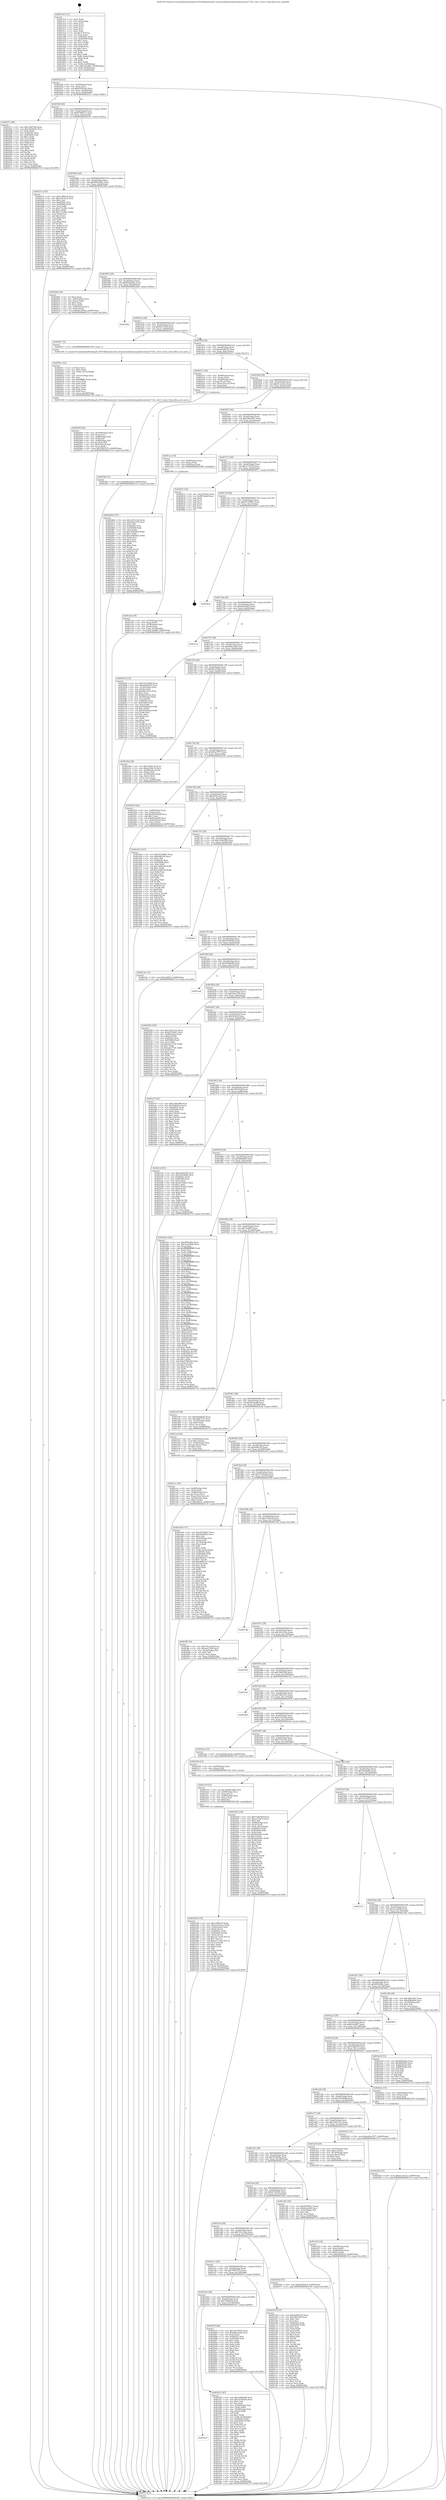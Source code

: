 digraph "0x4015c0" {
  label = "0x4015c0 (/mnt/c/Users/mathe/Desktop/tcc/POCII/binaries/extr_linuxarchshkernelcpush4aclock-sh7724.c_div3_recalc_Final-ollvm.out::main(0))"
  labelloc = "t"
  node[shape=record]

  Entry [label="",width=0.3,height=0.3,shape=circle,fillcolor=black,style=filled]
  "0x40162f" [label="{
     0x40162f [32]\l
     | [instrs]\l
     &nbsp;&nbsp;0x40162f \<+6\>: mov -0x90(%rbp),%eax\l
     &nbsp;&nbsp;0x401635 \<+2\>: mov %eax,%ecx\l
     &nbsp;&nbsp;0x401637 \<+6\>: sub $0x83f302e5,%ecx\l
     &nbsp;&nbsp;0x40163d \<+6\>: mov %eax,-0xa4(%rbp)\l
     &nbsp;&nbsp;0x401643 \<+6\>: mov %ecx,-0xa8(%rbp)\l
     &nbsp;&nbsp;0x401649 \<+6\>: je 000000000040257c \<main+0xfbc\>\l
  }"]
  "0x40257c" [label="{
     0x40257c [86]\l
     | [instrs]\l
     &nbsp;&nbsp;0x40257c \<+5\>: mov $0x1e8d7fa9,%eax\l
     &nbsp;&nbsp;0x402581 \<+5\>: mov $0x34a64a8c,%ecx\l
     &nbsp;&nbsp;0x402586 \<+2\>: xor %edx,%edx\l
     &nbsp;&nbsp;0x402588 \<+7\>: mov 0x40505c,%esi\l
     &nbsp;&nbsp;0x40258f \<+7\>: mov 0x405060,%edi\l
     &nbsp;&nbsp;0x402596 \<+3\>: sub $0x1,%edx\l
     &nbsp;&nbsp;0x402599 \<+3\>: mov %esi,%r8d\l
     &nbsp;&nbsp;0x40259c \<+3\>: add %edx,%r8d\l
     &nbsp;&nbsp;0x40259f \<+4\>: imul %r8d,%esi\l
     &nbsp;&nbsp;0x4025a3 \<+3\>: and $0x1,%esi\l
     &nbsp;&nbsp;0x4025a6 \<+3\>: cmp $0x0,%esi\l
     &nbsp;&nbsp;0x4025a9 \<+4\>: sete %r9b\l
     &nbsp;&nbsp;0x4025ad \<+3\>: cmp $0xa,%edi\l
     &nbsp;&nbsp;0x4025b0 \<+4\>: setl %r10b\l
     &nbsp;&nbsp;0x4025b4 \<+3\>: mov %r9b,%r11b\l
     &nbsp;&nbsp;0x4025b7 \<+3\>: and %r10b,%r11b\l
     &nbsp;&nbsp;0x4025ba \<+3\>: xor %r10b,%r9b\l
     &nbsp;&nbsp;0x4025bd \<+3\>: or %r9b,%r11b\l
     &nbsp;&nbsp;0x4025c0 \<+4\>: test $0x1,%r11b\l
     &nbsp;&nbsp;0x4025c4 \<+3\>: cmovne %ecx,%eax\l
     &nbsp;&nbsp;0x4025c7 \<+6\>: mov %eax,-0x90(%rbp)\l
     &nbsp;&nbsp;0x4025cd \<+5\>: jmp 00000000004027c9 \<main+0x1209\>\l
  }"]
  "0x40164f" [label="{
     0x40164f [28]\l
     | [instrs]\l
     &nbsp;&nbsp;0x40164f \<+5\>: jmp 0000000000401654 \<main+0x94\>\l
     &nbsp;&nbsp;0x401654 \<+6\>: mov -0xa4(%rbp),%eax\l
     &nbsp;&nbsp;0x40165a \<+5\>: sub $0x876d92c7,%eax\l
     &nbsp;&nbsp;0x40165f \<+6\>: mov %eax,-0xac(%rbp)\l
     &nbsp;&nbsp;0x401665 \<+6\>: je 000000000040227a \<main+0xcba\>\l
  }"]
  Exit [label="",width=0.3,height=0.3,shape=circle,fillcolor=black,style=filled,peripheries=2]
  "0x40227a" [label="{
     0x40227a [147]\l
     | [instrs]\l
     &nbsp;&nbsp;0x40227a \<+5\>: mov $0x1cf89cc9,%eax\l
     &nbsp;&nbsp;0x40227f \<+5\>: mov $0x27fe15c4,%ecx\l
     &nbsp;&nbsp;0x402284 \<+2\>: mov $0x1,%dl\l
     &nbsp;&nbsp;0x402286 \<+7\>: mov 0x40505c,%esi\l
     &nbsp;&nbsp;0x40228d \<+7\>: mov 0x405060,%edi\l
     &nbsp;&nbsp;0x402294 \<+3\>: mov %esi,%r8d\l
     &nbsp;&nbsp;0x402297 \<+7\>: sub $0x172cf42c,%r8d\l
     &nbsp;&nbsp;0x40229e \<+4\>: sub $0x1,%r8d\l
     &nbsp;&nbsp;0x4022a2 \<+7\>: add $0x172cf42c,%r8d\l
     &nbsp;&nbsp;0x4022a9 \<+4\>: imul %r8d,%esi\l
     &nbsp;&nbsp;0x4022ad \<+3\>: and $0x1,%esi\l
     &nbsp;&nbsp;0x4022b0 \<+3\>: cmp $0x0,%esi\l
     &nbsp;&nbsp;0x4022b3 \<+4\>: sete %r9b\l
     &nbsp;&nbsp;0x4022b7 \<+3\>: cmp $0xa,%edi\l
     &nbsp;&nbsp;0x4022ba \<+4\>: setl %r10b\l
     &nbsp;&nbsp;0x4022be \<+3\>: mov %r9b,%r11b\l
     &nbsp;&nbsp;0x4022c1 \<+4\>: xor $0xff,%r11b\l
     &nbsp;&nbsp;0x4022c5 \<+3\>: mov %r10b,%bl\l
     &nbsp;&nbsp;0x4022c8 \<+3\>: xor $0xff,%bl\l
     &nbsp;&nbsp;0x4022cb \<+3\>: xor $0x1,%dl\l
     &nbsp;&nbsp;0x4022ce \<+3\>: mov %r11b,%r14b\l
     &nbsp;&nbsp;0x4022d1 \<+4\>: and $0xff,%r14b\l
     &nbsp;&nbsp;0x4022d5 \<+3\>: and %dl,%r9b\l
     &nbsp;&nbsp;0x4022d8 \<+3\>: mov %bl,%r15b\l
     &nbsp;&nbsp;0x4022db \<+4\>: and $0xff,%r15b\l
     &nbsp;&nbsp;0x4022df \<+3\>: and %dl,%r10b\l
     &nbsp;&nbsp;0x4022e2 \<+3\>: or %r9b,%r14b\l
     &nbsp;&nbsp;0x4022e5 \<+3\>: or %r10b,%r15b\l
     &nbsp;&nbsp;0x4022e8 \<+3\>: xor %r15b,%r14b\l
     &nbsp;&nbsp;0x4022eb \<+3\>: or %bl,%r11b\l
     &nbsp;&nbsp;0x4022ee \<+4\>: xor $0xff,%r11b\l
     &nbsp;&nbsp;0x4022f2 \<+3\>: or $0x1,%dl\l
     &nbsp;&nbsp;0x4022f5 \<+3\>: and %dl,%r11b\l
     &nbsp;&nbsp;0x4022f8 \<+3\>: or %r11b,%r14b\l
     &nbsp;&nbsp;0x4022fb \<+4\>: test $0x1,%r14b\l
     &nbsp;&nbsp;0x4022ff \<+3\>: cmovne %ecx,%eax\l
     &nbsp;&nbsp;0x402302 \<+6\>: mov %eax,-0x90(%rbp)\l
     &nbsp;&nbsp;0x402308 \<+5\>: jmp 00000000004027c9 \<main+0x1209\>\l
  }"]
  "0x40166b" [label="{
     0x40166b [28]\l
     | [instrs]\l
     &nbsp;&nbsp;0x40166b \<+5\>: jmp 0000000000401670 \<main+0xb0\>\l
     &nbsp;&nbsp;0x401670 \<+6\>: mov -0xa4(%rbp),%eax\l
     &nbsp;&nbsp;0x401676 \<+5\>: sub $0x8d814643,%eax\l
     &nbsp;&nbsp;0x40167b \<+6\>: mov %eax,-0xb0(%rbp)\l
     &nbsp;&nbsp;0x401681 \<+6\>: je 000000000040240a \<main+0xe4a\>\l
  }"]
  "0x40243b" [label="{
     0x40243b [15]\l
     | [instrs]\l
     &nbsp;&nbsp;0x40243b \<+10\>: movl $0xb1ceb22c,-0x90(%rbp)\l
     &nbsp;&nbsp;0x402445 \<+5\>: jmp 00000000004027c9 \<main+0x1209\>\l
  }"]
  "0x40240a" [label="{
     0x40240a [34]\l
     | [instrs]\l
     &nbsp;&nbsp;0x40240a \<+2\>: xor %eax,%eax\l
     &nbsp;&nbsp;0x40240c \<+4\>: mov -0x40(%rbp),%rcx\l
     &nbsp;&nbsp;0x402410 \<+2\>: mov (%rcx),%edx\l
     &nbsp;&nbsp;0x402412 \<+3\>: sub $0x1,%eax\l
     &nbsp;&nbsp;0x402415 \<+2\>: sub %eax,%edx\l
     &nbsp;&nbsp;0x402417 \<+4\>: mov -0x40(%rbp),%rcx\l
     &nbsp;&nbsp;0x40241b \<+2\>: mov %edx,(%rcx)\l
     &nbsp;&nbsp;0x40241d \<+10\>: movl $0xdbc2054e,-0x90(%rbp)\l
     &nbsp;&nbsp;0x402427 \<+5\>: jmp 00000000004027c9 \<main+0x1209\>\l
  }"]
  "0x401687" [label="{
     0x401687 [28]\l
     | [instrs]\l
     &nbsp;&nbsp;0x401687 \<+5\>: jmp 000000000040168c \<main+0xcc\>\l
     &nbsp;&nbsp;0x40168c \<+6\>: mov -0xa4(%rbp),%eax\l
     &nbsp;&nbsp;0x401692 \<+5\>: sub $0x92bb9ed2,%eax\l
     &nbsp;&nbsp;0x401697 \<+6\>: mov %eax,-0xb4(%rbp)\l
     &nbsp;&nbsp;0x40169d \<+6\>: je 000000000040244a \<main+0xe8a\>\l
  }"]
  "0x4023fb" [label="{
     0x4023fb [15]\l
     | [instrs]\l
     &nbsp;&nbsp;0x4023fb \<+10\>: movl $0x8d814643,-0x90(%rbp)\l
     &nbsp;&nbsp;0x402405 \<+5\>: jmp 00000000004027c9 \<main+0x1209\>\l
  }"]
  "0x40244a" [label="{
     0x40244a\l
  }", style=dashed]
  "0x4016a3" [label="{
     0x4016a3 [28]\l
     | [instrs]\l
     &nbsp;&nbsp;0x4016a3 \<+5\>: jmp 00000000004016a8 \<main+0xe8\>\l
     &nbsp;&nbsp;0x4016a8 \<+6\>: mov -0xa4(%rbp),%eax\l
     &nbsp;&nbsp;0x4016ae \<+5\>: sub $0x9ee37fe8,%eax\l
     &nbsp;&nbsp;0x4016b3 \<+6\>: mov %eax,-0xb8(%rbp)\l
     &nbsp;&nbsp;0x4016b9 \<+6\>: je 0000000000402017 \<main+0xa57\>\l
  }"]
  "0x402338" [label="{
     0x402338 [118]\l
     | [instrs]\l
     &nbsp;&nbsp;0x402338 \<+5\>: mov $0x1cf89cc9,%edx\l
     &nbsp;&nbsp;0x40233d \<+6\>: mov $0x231d32ee,%r8d\l
     &nbsp;&nbsp;0x402343 \<+4\>: mov -0x40(%rbp),%rcx\l
     &nbsp;&nbsp;0x402347 \<+6\>: movl $0x0,(%rcx)\l
     &nbsp;&nbsp;0x40234d \<+8\>: mov 0x40505c,%r9d\l
     &nbsp;&nbsp;0x402355 \<+8\>: mov 0x405060,%r10d\l
     &nbsp;&nbsp;0x40235d \<+3\>: mov %r9d,%r11d\l
     &nbsp;&nbsp;0x402360 \<+7\>: add $0xea173e50,%r11d\l
     &nbsp;&nbsp;0x402367 \<+4\>: sub $0x1,%r11d\l
     &nbsp;&nbsp;0x40236b \<+7\>: sub $0xea173e50,%r11d\l
     &nbsp;&nbsp;0x402372 \<+4\>: imul %r11d,%r9d\l
     &nbsp;&nbsp;0x402376 \<+4\>: and $0x1,%r9d\l
     &nbsp;&nbsp;0x40237a \<+4\>: cmp $0x0,%r9d\l
     &nbsp;&nbsp;0x40237e \<+3\>: sete %bl\l
     &nbsp;&nbsp;0x402381 \<+4\>: cmp $0xa,%r10d\l
     &nbsp;&nbsp;0x402385 \<+4\>: setl %r14b\l
     &nbsp;&nbsp;0x402389 \<+3\>: mov %bl,%r15b\l
     &nbsp;&nbsp;0x40238c \<+3\>: and %r14b,%r15b\l
     &nbsp;&nbsp;0x40238f \<+3\>: xor %r14b,%bl\l
     &nbsp;&nbsp;0x402392 \<+3\>: or %bl,%r15b\l
     &nbsp;&nbsp;0x402395 \<+4\>: test $0x1,%r15b\l
     &nbsp;&nbsp;0x402399 \<+4\>: cmovne %r8d,%edx\l
     &nbsp;&nbsp;0x40239d \<+6\>: mov %edx,-0x90(%rbp)\l
     &nbsp;&nbsp;0x4023a3 \<+6\>: mov %eax,-0x164(%rbp)\l
     &nbsp;&nbsp;0x4023a9 \<+5\>: jmp 00000000004027c9 \<main+0x1209\>\l
  }"]
  "0x402017" [label="{
     0x402017 [5]\l
     | [instrs]\l
     &nbsp;&nbsp;0x402017 \<+5\>: call 0000000000401160 \<next_i\>\l
     | [calls]\l
     &nbsp;&nbsp;0x401160 \{1\} (/mnt/c/Users/mathe/Desktop/tcc/POCII/binaries/extr_linuxarchshkernelcpush4aclock-sh7724.c_div3_recalc_Final-ollvm.out::next_i)\l
  }"]
  "0x4016bf" [label="{
     0x4016bf [28]\l
     | [instrs]\l
     &nbsp;&nbsp;0x4016bf \<+5\>: jmp 00000000004016c4 \<main+0x104\>\l
     &nbsp;&nbsp;0x4016c4 \<+6\>: mov -0xa4(%rbp),%eax\l
     &nbsp;&nbsp;0x4016ca \<+5\>: sub $0xab5e8e7b,%eax\l
     &nbsp;&nbsp;0x4016cf \<+6\>: mov %eax,-0xbc(%rbp)\l
     &nbsp;&nbsp;0x4016d5 \<+6\>: je 00000000004023e1 \<main+0xe21\>\l
  }"]
  "0x402319" [label="{
     0x402319 [31]\l
     | [instrs]\l
     &nbsp;&nbsp;0x402319 \<+10\>: movabs $0x4030b6,%rdi\l
     &nbsp;&nbsp;0x402323 \<+4\>: mov -0x48(%rbp),%rcx\l
     &nbsp;&nbsp;0x402327 \<+3\>: mov %rax,(%rcx)\l
     &nbsp;&nbsp;0x40232a \<+4\>: mov -0x48(%rbp),%rax\l
     &nbsp;&nbsp;0x40232e \<+3\>: mov (%rax),%rsi\l
     &nbsp;&nbsp;0x402331 \<+2\>: mov $0x0,%al\l
     &nbsp;&nbsp;0x402333 \<+5\>: call 0000000000401040 \<printf@plt\>\l
     | [calls]\l
     &nbsp;&nbsp;0x401040 \{1\} (unknown)\l
  }"]
  "0x4023e1" [label="{
     0x4023e1 [26]\l
     | [instrs]\l
     &nbsp;&nbsp;0x4023e1 \<+4\>: mov -0x68(%rbp),%rax\l
     &nbsp;&nbsp;0x4023e5 \<+3\>: mov (%rax),%rax\l
     &nbsp;&nbsp;0x4023e8 \<+4\>: mov -0x40(%rbp),%rcx\l
     &nbsp;&nbsp;0x4023ec \<+3\>: movslq (%rcx),%rcx\l
     &nbsp;&nbsp;0x4023ef \<+4\>: mov (%rax,%rcx,8),%rax\l
     &nbsp;&nbsp;0x4023f3 \<+3\>: mov %rax,%rdi\l
     &nbsp;&nbsp;0x4023f6 \<+5\>: call 0000000000401030 \<free@plt\>\l
     | [calls]\l
     &nbsp;&nbsp;0x401030 \{1\} (unknown)\l
  }"]
  "0x4016db" [label="{
     0x4016db [28]\l
     | [instrs]\l
     &nbsp;&nbsp;0x4016db \<+5\>: jmp 00000000004016e0 \<main+0x120\>\l
     &nbsp;&nbsp;0x4016e0 \<+6\>: mov -0xa4(%rbp),%eax\l
     &nbsp;&nbsp;0x4016e6 \<+5\>: sub $0xb1ceb22c,%eax\l
     &nbsp;&nbsp;0x4016eb \<+6\>: mov %eax,-0xc0(%rbp)\l
     &nbsp;&nbsp;0x4016f1 \<+6\>: je 000000000040246d \<main+0xead\>\l
  }"]
  "0x402050" [label="{
     0x402050 [45]\l
     | [instrs]\l
     &nbsp;&nbsp;0x402050 \<+6\>: mov -0x160(%rbp),%ecx\l
     &nbsp;&nbsp;0x402056 \<+3\>: imul %eax,%ecx\l
     &nbsp;&nbsp;0x402059 \<+4\>: mov -0x68(%rbp),%r8\l
     &nbsp;&nbsp;0x40205d \<+3\>: mov (%r8),%r8\l
     &nbsp;&nbsp;0x402060 \<+4\>: mov -0x60(%rbp),%r9\l
     &nbsp;&nbsp;0x402064 \<+3\>: movslq (%r9),%r9\l
     &nbsp;&nbsp;0x402067 \<+4\>: mov (%r8,%r9,8),%r8\l
     &nbsp;&nbsp;0x40206b \<+3\>: mov %ecx,(%r8)\l
     &nbsp;&nbsp;0x40206e \<+10\>: movl $0x79947972,-0x90(%rbp)\l
     &nbsp;&nbsp;0x402078 \<+5\>: jmp 00000000004027c9 \<main+0x1209\>\l
  }"]
  "0x40246d" [label="{
     0x40246d [147]\l
     | [instrs]\l
     &nbsp;&nbsp;0x40246d \<+5\>: mov $0x1d23c1de,%eax\l
     &nbsp;&nbsp;0x402472 \<+5\>: mov $0xfa0e2376,%ecx\l
     &nbsp;&nbsp;0x402477 \<+2\>: mov $0x1,%dl\l
     &nbsp;&nbsp;0x402479 \<+7\>: mov 0x40505c,%esi\l
     &nbsp;&nbsp;0x402480 \<+7\>: mov 0x405060,%edi\l
     &nbsp;&nbsp;0x402487 \<+3\>: mov %esi,%r8d\l
     &nbsp;&nbsp;0x40248a \<+7\>: sub $0x7d56d362,%r8d\l
     &nbsp;&nbsp;0x402491 \<+4\>: sub $0x1,%r8d\l
     &nbsp;&nbsp;0x402495 \<+7\>: add $0x7d56d362,%r8d\l
     &nbsp;&nbsp;0x40249c \<+4\>: imul %r8d,%esi\l
     &nbsp;&nbsp;0x4024a0 \<+3\>: and $0x1,%esi\l
     &nbsp;&nbsp;0x4024a3 \<+3\>: cmp $0x0,%esi\l
     &nbsp;&nbsp;0x4024a6 \<+4\>: sete %r9b\l
     &nbsp;&nbsp;0x4024aa \<+3\>: cmp $0xa,%edi\l
     &nbsp;&nbsp;0x4024ad \<+4\>: setl %r10b\l
     &nbsp;&nbsp;0x4024b1 \<+3\>: mov %r9b,%r11b\l
     &nbsp;&nbsp;0x4024b4 \<+4\>: xor $0xff,%r11b\l
     &nbsp;&nbsp;0x4024b8 \<+3\>: mov %r10b,%bl\l
     &nbsp;&nbsp;0x4024bb \<+3\>: xor $0xff,%bl\l
     &nbsp;&nbsp;0x4024be \<+3\>: xor $0x0,%dl\l
     &nbsp;&nbsp;0x4024c1 \<+3\>: mov %r11b,%r14b\l
     &nbsp;&nbsp;0x4024c4 \<+4\>: and $0x0,%r14b\l
     &nbsp;&nbsp;0x4024c8 \<+3\>: and %dl,%r9b\l
     &nbsp;&nbsp;0x4024cb \<+3\>: mov %bl,%r15b\l
     &nbsp;&nbsp;0x4024ce \<+4\>: and $0x0,%r15b\l
     &nbsp;&nbsp;0x4024d2 \<+3\>: and %dl,%r10b\l
     &nbsp;&nbsp;0x4024d5 \<+3\>: or %r9b,%r14b\l
     &nbsp;&nbsp;0x4024d8 \<+3\>: or %r10b,%r15b\l
     &nbsp;&nbsp;0x4024db \<+3\>: xor %r15b,%r14b\l
     &nbsp;&nbsp;0x4024de \<+3\>: or %bl,%r11b\l
     &nbsp;&nbsp;0x4024e1 \<+4\>: xor $0xff,%r11b\l
     &nbsp;&nbsp;0x4024e5 \<+3\>: or $0x0,%dl\l
     &nbsp;&nbsp;0x4024e8 \<+3\>: and %dl,%r11b\l
     &nbsp;&nbsp;0x4024eb \<+3\>: or %r11b,%r14b\l
     &nbsp;&nbsp;0x4024ee \<+4\>: test $0x1,%r14b\l
     &nbsp;&nbsp;0x4024f2 \<+3\>: cmovne %ecx,%eax\l
     &nbsp;&nbsp;0x4024f5 \<+6\>: mov %eax,-0x90(%rbp)\l
     &nbsp;&nbsp;0x4024fb \<+5\>: jmp 00000000004027c9 \<main+0x1209\>\l
  }"]
  "0x4016f7" [label="{
     0x4016f7 [28]\l
     | [instrs]\l
     &nbsp;&nbsp;0x4016f7 \<+5\>: jmp 00000000004016fc \<main+0x13c\>\l
     &nbsp;&nbsp;0x4016fc \<+6\>: mov -0xa4(%rbp),%eax\l
     &nbsp;&nbsp;0x401702 \<+5\>: sub $0xc88a1607,%eax\l
     &nbsp;&nbsp;0x401707 \<+6\>: mov %eax,-0xc4(%rbp)\l
     &nbsp;&nbsp;0x40170d \<+6\>: je 0000000000401cca \<main+0x70a\>\l
  }"]
  "0x40201c" [label="{
     0x40201c [52]\l
     | [instrs]\l
     &nbsp;&nbsp;0x40201c \<+2\>: xor %ecx,%ecx\l
     &nbsp;&nbsp;0x40201e \<+5\>: mov $0x2,%edx\l
     &nbsp;&nbsp;0x402023 \<+6\>: mov %edx,-0x15c(%rbp)\l
     &nbsp;&nbsp;0x402029 \<+1\>: cltd\l
     &nbsp;&nbsp;0x40202a \<+6\>: mov -0x15c(%rbp),%esi\l
     &nbsp;&nbsp;0x402030 \<+2\>: idiv %esi\l
     &nbsp;&nbsp;0x402032 \<+6\>: imul $0xfffffffe,%edx,%edx\l
     &nbsp;&nbsp;0x402038 \<+2\>: mov %ecx,%edi\l
     &nbsp;&nbsp;0x40203a \<+2\>: sub %edx,%edi\l
     &nbsp;&nbsp;0x40203c \<+2\>: mov %ecx,%edx\l
     &nbsp;&nbsp;0x40203e \<+3\>: sub $0x1,%edx\l
     &nbsp;&nbsp;0x402041 \<+2\>: add %edx,%edi\l
     &nbsp;&nbsp;0x402043 \<+2\>: sub %edi,%ecx\l
     &nbsp;&nbsp;0x402045 \<+6\>: mov %ecx,-0x160(%rbp)\l
     &nbsp;&nbsp;0x40204b \<+5\>: call 0000000000401160 \<next_i\>\l
     | [calls]\l
     &nbsp;&nbsp;0x401160 \{1\} (/mnt/c/Users/mathe/Desktop/tcc/POCII/binaries/extr_linuxarchshkernelcpush4aclock-sh7724.c_div3_recalc_Final-ollvm.out::next_i)\l
  }"]
  "0x401cca" [label="{
     0x401cca [16]\l
     | [instrs]\l
     &nbsp;&nbsp;0x401cca \<+4\>: mov -0x80(%rbp),%rax\l
     &nbsp;&nbsp;0x401cce \<+3\>: mov (%rax),%rax\l
     &nbsp;&nbsp;0x401cd1 \<+4\>: mov 0x8(%rax),%rdi\l
     &nbsp;&nbsp;0x401cd5 \<+5\>: call 0000000000401060 \<atoi@plt\>\l
     | [calls]\l
     &nbsp;&nbsp;0x401060 \{1\} (unknown)\l
  }"]
  "0x401713" [label="{
     0x401713 [28]\l
     | [instrs]\l
     &nbsp;&nbsp;0x401713 \<+5\>: jmp 0000000000401718 \<main+0x158\>\l
     &nbsp;&nbsp;0x401718 \<+6\>: mov -0xa4(%rbp),%eax\l
     &nbsp;&nbsp;0x40171e \<+5\>: sub $0xce7cbf32,%eax\l
     &nbsp;&nbsp;0x401723 \<+6\>: mov %eax,-0xc8(%rbp)\l
     &nbsp;&nbsp;0x401729 \<+6\>: je 0000000000402671 \<main+0x10b1\>\l
  }"]
  "0x401b1f" [label="{
     0x401b1f\l
  }", style=dashed]
  "0x402671" [label="{
     0x402671 [18]\l
     | [instrs]\l
     &nbsp;&nbsp;0x402671 \<+3\>: mov -0x2c(%rbp),%eax\l
     &nbsp;&nbsp;0x402674 \<+4\>: lea -0x28(%rbp),%rsp\l
     &nbsp;&nbsp;0x402678 \<+1\>: pop %rbx\l
     &nbsp;&nbsp;0x402679 \<+2\>: pop %r12\l
     &nbsp;&nbsp;0x40267b \<+2\>: pop %r13\l
     &nbsp;&nbsp;0x40267d \<+2\>: pop %r14\l
     &nbsp;&nbsp;0x40267f \<+2\>: pop %r15\l
     &nbsp;&nbsp;0x402681 \<+1\>: pop %rbp\l
     &nbsp;&nbsp;0x402682 \<+1\>: ret\l
  }"]
  "0x40172f" [label="{
     0x40172f [28]\l
     | [instrs]\l
     &nbsp;&nbsp;0x40172f \<+5\>: jmp 0000000000401734 \<main+0x174\>\l
     &nbsp;&nbsp;0x401734 \<+6\>: mov -0xa4(%rbp),%eax\l
     &nbsp;&nbsp;0x40173a \<+5\>: sub $0xd510d8b7,%eax\l
     &nbsp;&nbsp;0x40173f \<+6\>: mov %eax,-0xcc(%rbp)\l
     &nbsp;&nbsp;0x401745 \<+6\>: je 00000000004026c8 \<main+0x1108\>\l
  }"]
  "0x401f52" [label="{
     0x401f52 [167]\l
     | [instrs]\l
     &nbsp;&nbsp;0x401f52 \<+5\>: mov $0xe240e080,%eax\l
     &nbsp;&nbsp;0x401f57 \<+5\>: mov $0x1970babd,%ecx\l
     &nbsp;&nbsp;0x401f5c \<+2\>: mov $0x1,%dl\l
     &nbsp;&nbsp;0x401f5e \<+2\>: xor %esi,%esi\l
     &nbsp;&nbsp;0x401f60 \<+4\>: mov -0x50(%rbp),%rdi\l
     &nbsp;&nbsp;0x401f64 \<+3\>: mov (%rdi),%r8d\l
     &nbsp;&nbsp;0x401f67 \<+4\>: mov -0x58(%rbp),%rdi\l
     &nbsp;&nbsp;0x401f6b \<+3\>: cmp (%rdi),%r8d\l
     &nbsp;&nbsp;0x401f6e \<+4\>: setl %r9b\l
     &nbsp;&nbsp;0x401f72 \<+4\>: and $0x1,%r9b\l
     &nbsp;&nbsp;0x401f76 \<+4\>: mov %r9b,-0x2d(%rbp)\l
     &nbsp;&nbsp;0x401f7a \<+8\>: mov 0x40505c,%r8d\l
     &nbsp;&nbsp;0x401f82 \<+8\>: mov 0x405060,%r10d\l
     &nbsp;&nbsp;0x401f8a \<+3\>: sub $0x1,%esi\l
     &nbsp;&nbsp;0x401f8d \<+3\>: mov %r8d,%r11d\l
     &nbsp;&nbsp;0x401f90 \<+3\>: add %esi,%r11d\l
     &nbsp;&nbsp;0x401f93 \<+4\>: imul %r11d,%r8d\l
     &nbsp;&nbsp;0x401f97 \<+4\>: and $0x1,%r8d\l
     &nbsp;&nbsp;0x401f9b \<+4\>: cmp $0x0,%r8d\l
     &nbsp;&nbsp;0x401f9f \<+4\>: sete %r9b\l
     &nbsp;&nbsp;0x401fa3 \<+4\>: cmp $0xa,%r10d\l
     &nbsp;&nbsp;0x401fa7 \<+3\>: setl %bl\l
     &nbsp;&nbsp;0x401faa \<+3\>: mov %r9b,%r14b\l
     &nbsp;&nbsp;0x401fad \<+4\>: xor $0xff,%r14b\l
     &nbsp;&nbsp;0x401fb1 \<+3\>: mov %bl,%r15b\l
     &nbsp;&nbsp;0x401fb4 \<+4\>: xor $0xff,%r15b\l
     &nbsp;&nbsp;0x401fb8 \<+3\>: xor $0x1,%dl\l
     &nbsp;&nbsp;0x401fbb \<+3\>: mov %r14b,%r12b\l
     &nbsp;&nbsp;0x401fbe \<+4\>: and $0xff,%r12b\l
     &nbsp;&nbsp;0x401fc2 \<+3\>: and %dl,%r9b\l
     &nbsp;&nbsp;0x401fc5 \<+3\>: mov %r15b,%r13b\l
     &nbsp;&nbsp;0x401fc8 \<+4\>: and $0xff,%r13b\l
     &nbsp;&nbsp;0x401fcc \<+2\>: and %dl,%bl\l
     &nbsp;&nbsp;0x401fce \<+3\>: or %r9b,%r12b\l
     &nbsp;&nbsp;0x401fd1 \<+3\>: or %bl,%r13b\l
     &nbsp;&nbsp;0x401fd4 \<+3\>: xor %r13b,%r12b\l
     &nbsp;&nbsp;0x401fd7 \<+3\>: or %r15b,%r14b\l
     &nbsp;&nbsp;0x401fda \<+4\>: xor $0xff,%r14b\l
     &nbsp;&nbsp;0x401fde \<+3\>: or $0x1,%dl\l
     &nbsp;&nbsp;0x401fe1 \<+3\>: and %dl,%r14b\l
     &nbsp;&nbsp;0x401fe4 \<+3\>: or %r14b,%r12b\l
     &nbsp;&nbsp;0x401fe7 \<+4\>: test $0x1,%r12b\l
     &nbsp;&nbsp;0x401feb \<+3\>: cmovne %ecx,%eax\l
     &nbsp;&nbsp;0x401fee \<+6\>: mov %eax,-0x90(%rbp)\l
     &nbsp;&nbsp;0x401ff4 \<+5\>: jmp 00000000004027c9 \<main+0x1209\>\l
  }"]
  "0x4026c8" [label="{
     0x4026c8\l
  }", style=dashed]
  "0x40174b" [label="{
     0x40174b [28]\l
     | [instrs]\l
     &nbsp;&nbsp;0x40174b \<+5\>: jmp 0000000000401750 \<main+0x190\>\l
     &nbsp;&nbsp;0x401750 \<+6\>: mov -0xa4(%rbp),%eax\l
     &nbsp;&nbsp;0x401756 \<+5\>: sub $0xdad5b202,%eax\l
     &nbsp;&nbsp;0x40175b \<+6\>: mov %eax,-0xd0(%rbp)\l
     &nbsp;&nbsp;0x401761 \<+6\>: je 000000000040273c \<main+0x117c\>\l
  }"]
  "0x401b03" [label="{
     0x401b03 [28]\l
     | [instrs]\l
     &nbsp;&nbsp;0x401b03 \<+5\>: jmp 0000000000401b08 \<main+0x548\>\l
     &nbsp;&nbsp;0x401b08 \<+6\>: mov -0xa4(%rbp),%eax\l
     &nbsp;&nbsp;0x401b0e \<+5\>: sub $0x7fa856cd,%eax\l
     &nbsp;&nbsp;0x401b13 \<+6\>: mov %eax,-0x158(%rbp)\l
     &nbsp;&nbsp;0x401b19 \<+6\>: je 0000000000401f52 \<main+0x992\>\l
  }"]
  "0x40273c" [label="{
     0x40273c\l
  }", style=dashed]
  "0x401767" [label="{
     0x401767 [28]\l
     | [instrs]\l
     &nbsp;&nbsp;0x401767 \<+5\>: jmp 000000000040176c \<main+0x1ac\>\l
     &nbsp;&nbsp;0x40176c \<+6\>: mov -0xa4(%rbp),%eax\l
     &nbsp;&nbsp;0x401772 \<+5\>: sub $0xdb8ca24d,%eax\l
     &nbsp;&nbsp;0x401777 \<+6\>: mov %eax,-0xd4(%rbp)\l
     &nbsp;&nbsp;0x40177d \<+6\>: je 00000000004020d3 \<main+0xb13\>\l
  }"]
  "0x40207d" [label="{
     0x40207d [86]\l
     | [instrs]\l
     &nbsp;&nbsp;0x40207d \<+5\>: mov $0x3c672650,%eax\l
     &nbsp;&nbsp;0x402082 \<+5\>: mov $0xdb8ca24d,%ecx\l
     &nbsp;&nbsp;0x402087 \<+2\>: xor %edx,%edx\l
     &nbsp;&nbsp;0x402089 \<+7\>: mov 0x40505c,%esi\l
     &nbsp;&nbsp;0x402090 \<+7\>: mov 0x405060,%edi\l
     &nbsp;&nbsp;0x402097 \<+3\>: sub $0x1,%edx\l
     &nbsp;&nbsp;0x40209a \<+3\>: mov %esi,%r8d\l
     &nbsp;&nbsp;0x40209d \<+3\>: add %edx,%r8d\l
     &nbsp;&nbsp;0x4020a0 \<+4\>: imul %r8d,%esi\l
     &nbsp;&nbsp;0x4020a4 \<+3\>: and $0x1,%esi\l
     &nbsp;&nbsp;0x4020a7 \<+3\>: cmp $0x0,%esi\l
     &nbsp;&nbsp;0x4020aa \<+4\>: sete %r9b\l
     &nbsp;&nbsp;0x4020ae \<+3\>: cmp $0xa,%edi\l
     &nbsp;&nbsp;0x4020b1 \<+4\>: setl %r10b\l
     &nbsp;&nbsp;0x4020b5 \<+3\>: mov %r9b,%r11b\l
     &nbsp;&nbsp;0x4020b8 \<+3\>: and %r10b,%r11b\l
     &nbsp;&nbsp;0x4020bb \<+3\>: xor %r10b,%r9b\l
     &nbsp;&nbsp;0x4020be \<+3\>: or %r9b,%r11b\l
     &nbsp;&nbsp;0x4020c1 \<+4\>: test $0x1,%r11b\l
     &nbsp;&nbsp;0x4020c5 \<+3\>: cmovne %ecx,%eax\l
     &nbsp;&nbsp;0x4020c8 \<+6\>: mov %eax,-0x90(%rbp)\l
     &nbsp;&nbsp;0x4020ce \<+5\>: jmp 00000000004027c9 \<main+0x1209\>\l
  }"]
  "0x4020d3" [label="{
     0x4020d3 [123]\l
     | [instrs]\l
     &nbsp;&nbsp;0x4020d3 \<+5\>: mov $0x3c672650,%eax\l
     &nbsp;&nbsp;0x4020d8 \<+5\>: mov $0xed3b9365,%ecx\l
     &nbsp;&nbsp;0x4020dd \<+4\>: mov -0x50(%rbp),%rdx\l
     &nbsp;&nbsp;0x4020e1 \<+2\>: mov (%rdx),%esi\l
     &nbsp;&nbsp;0x4020e3 \<+6\>: add $0x6b5c4522,%esi\l
     &nbsp;&nbsp;0x4020e9 \<+3\>: add $0x1,%esi\l
     &nbsp;&nbsp;0x4020ec \<+6\>: sub $0x6b5c4522,%esi\l
     &nbsp;&nbsp;0x4020f2 \<+4\>: mov -0x50(%rbp),%rdx\l
     &nbsp;&nbsp;0x4020f6 \<+2\>: mov %esi,(%rdx)\l
     &nbsp;&nbsp;0x4020f8 \<+7\>: mov 0x40505c,%esi\l
     &nbsp;&nbsp;0x4020ff \<+7\>: mov 0x405060,%edi\l
     &nbsp;&nbsp;0x402106 \<+3\>: mov %esi,%r8d\l
     &nbsp;&nbsp;0x402109 \<+7\>: add $0x5954debd,%r8d\l
     &nbsp;&nbsp;0x402110 \<+4\>: sub $0x1,%r8d\l
     &nbsp;&nbsp;0x402114 \<+7\>: sub $0x5954debd,%r8d\l
     &nbsp;&nbsp;0x40211b \<+4\>: imul %r8d,%esi\l
     &nbsp;&nbsp;0x40211f \<+3\>: and $0x1,%esi\l
     &nbsp;&nbsp;0x402122 \<+3\>: cmp $0x0,%esi\l
     &nbsp;&nbsp;0x402125 \<+4\>: sete %r9b\l
     &nbsp;&nbsp;0x402129 \<+3\>: cmp $0xa,%edi\l
     &nbsp;&nbsp;0x40212c \<+4\>: setl %r10b\l
     &nbsp;&nbsp;0x402130 \<+3\>: mov %r9b,%r11b\l
     &nbsp;&nbsp;0x402133 \<+3\>: and %r10b,%r11b\l
     &nbsp;&nbsp;0x402136 \<+3\>: xor %r10b,%r9b\l
     &nbsp;&nbsp;0x402139 \<+3\>: or %r9b,%r11b\l
     &nbsp;&nbsp;0x40213c \<+4\>: test $0x1,%r11b\l
     &nbsp;&nbsp;0x402140 \<+3\>: cmovne %ecx,%eax\l
     &nbsp;&nbsp;0x402143 \<+6\>: mov %eax,-0x90(%rbp)\l
     &nbsp;&nbsp;0x402149 \<+5\>: jmp 00000000004027c9 \<main+0x1209\>\l
  }"]
  "0x401783" [label="{
     0x401783 [28]\l
     | [instrs]\l
     &nbsp;&nbsp;0x401783 \<+5\>: jmp 0000000000401788 \<main+0x1c8\>\l
     &nbsp;&nbsp;0x401788 \<+6\>: mov -0xa4(%rbp),%eax\l
     &nbsp;&nbsp;0x40178e \<+5\>: sub $0xdbc2054e,%eax\l
     &nbsp;&nbsp;0x401793 \<+6\>: mov %eax,-0xd8(%rbp)\l
     &nbsp;&nbsp;0x401799 \<+6\>: je 00000000004023bd \<main+0xdfd\>\l
  }"]
  "0x401ae7" [label="{
     0x401ae7 [28]\l
     | [instrs]\l
     &nbsp;&nbsp;0x401ae7 \<+5\>: jmp 0000000000401aec \<main+0x52c\>\l
     &nbsp;&nbsp;0x401aec \<+6\>: mov -0xa4(%rbp),%eax\l
     &nbsp;&nbsp;0x401af2 \<+5\>: sub $0x79947972,%eax\l
     &nbsp;&nbsp;0x401af7 \<+6\>: mov %eax,-0x154(%rbp)\l
     &nbsp;&nbsp;0x401afd \<+6\>: je 000000000040207d \<main+0xabd\>\l
  }"]
  "0x4023bd" [label="{
     0x4023bd [36]\l
     | [instrs]\l
     &nbsp;&nbsp;0x4023bd \<+5\>: mov $0x518fbe79,%eax\l
     &nbsp;&nbsp;0x4023c2 \<+5\>: mov $0xab5e8e7b,%ecx\l
     &nbsp;&nbsp;0x4023c7 \<+4\>: mov -0x40(%rbp),%rdx\l
     &nbsp;&nbsp;0x4023cb \<+2\>: mov (%rdx),%esi\l
     &nbsp;&nbsp;0x4023cd \<+4\>: mov -0x70(%rbp),%rdx\l
     &nbsp;&nbsp;0x4023d1 \<+2\>: cmp (%rdx),%esi\l
     &nbsp;&nbsp;0x4023d3 \<+3\>: cmovl %ecx,%eax\l
     &nbsp;&nbsp;0x4023d6 \<+6\>: mov %eax,-0x90(%rbp)\l
     &nbsp;&nbsp;0x4023dc \<+5\>: jmp 00000000004027c9 \<main+0x1209\>\l
  }"]
  "0x40179f" [label="{
     0x40179f [28]\l
     | [instrs]\l
     &nbsp;&nbsp;0x40179f \<+5\>: jmp 00000000004017a4 \<main+0x1e4\>\l
     &nbsp;&nbsp;0x4017a4 \<+6\>: mov -0xa4(%rbp),%eax\l
     &nbsp;&nbsp;0x4017aa \<+5\>: sub $0xdd5a7977,%eax\l
     &nbsp;&nbsp;0x4017af \<+6\>: mov %eax,-0xdc(%rbp)\l
     &nbsp;&nbsp;0x4017b5 \<+6\>: je 0000000000402250 \<main+0xc90\>\l
  }"]
  "0x40215d" [label="{
     0x40215d [137]\l
     | [instrs]\l
     &nbsp;&nbsp;0x40215d \<+5\>: mov $0xdad5b202,%eax\l
     &nbsp;&nbsp;0x402162 \<+5\>: mov $0x30035a9,%ecx\l
     &nbsp;&nbsp;0x402167 \<+2\>: mov $0x1,%dl\l
     &nbsp;&nbsp;0x402169 \<+2\>: xor %esi,%esi\l
     &nbsp;&nbsp;0x40216b \<+7\>: mov 0x40505c,%edi\l
     &nbsp;&nbsp;0x402172 \<+8\>: mov 0x405060,%r8d\l
     &nbsp;&nbsp;0x40217a \<+3\>: sub $0x1,%esi\l
     &nbsp;&nbsp;0x40217d \<+3\>: mov %edi,%r9d\l
     &nbsp;&nbsp;0x402180 \<+3\>: add %esi,%r9d\l
     &nbsp;&nbsp;0x402183 \<+4\>: imul %r9d,%edi\l
     &nbsp;&nbsp;0x402187 \<+3\>: and $0x1,%edi\l
     &nbsp;&nbsp;0x40218a \<+3\>: cmp $0x0,%edi\l
     &nbsp;&nbsp;0x40218d \<+4\>: sete %r10b\l
     &nbsp;&nbsp;0x402191 \<+4\>: cmp $0xa,%r8d\l
     &nbsp;&nbsp;0x402195 \<+4\>: setl %r11b\l
     &nbsp;&nbsp;0x402199 \<+3\>: mov %r10b,%bl\l
     &nbsp;&nbsp;0x40219c \<+3\>: xor $0xff,%bl\l
     &nbsp;&nbsp;0x40219f \<+3\>: mov %r11b,%r14b\l
     &nbsp;&nbsp;0x4021a2 \<+4\>: xor $0xff,%r14b\l
     &nbsp;&nbsp;0x4021a6 \<+3\>: xor $0x1,%dl\l
     &nbsp;&nbsp;0x4021a9 \<+3\>: mov %bl,%r15b\l
     &nbsp;&nbsp;0x4021ac \<+4\>: and $0xff,%r15b\l
     &nbsp;&nbsp;0x4021b0 \<+3\>: and %dl,%r10b\l
     &nbsp;&nbsp;0x4021b3 \<+3\>: mov %r14b,%r12b\l
     &nbsp;&nbsp;0x4021b6 \<+4\>: and $0xff,%r12b\l
     &nbsp;&nbsp;0x4021ba \<+3\>: and %dl,%r11b\l
     &nbsp;&nbsp;0x4021bd \<+3\>: or %r10b,%r15b\l
     &nbsp;&nbsp;0x4021c0 \<+3\>: or %r11b,%r12b\l
     &nbsp;&nbsp;0x4021c3 \<+3\>: xor %r12b,%r15b\l
     &nbsp;&nbsp;0x4021c6 \<+3\>: or %r14b,%bl\l
     &nbsp;&nbsp;0x4021c9 \<+3\>: xor $0xff,%bl\l
     &nbsp;&nbsp;0x4021cc \<+3\>: or $0x1,%dl\l
     &nbsp;&nbsp;0x4021cf \<+2\>: and %dl,%bl\l
     &nbsp;&nbsp;0x4021d1 \<+3\>: or %bl,%r15b\l
     &nbsp;&nbsp;0x4021d4 \<+4\>: test $0x1,%r15b\l
     &nbsp;&nbsp;0x4021d8 \<+3\>: cmovne %ecx,%eax\l
     &nbsp;&nbsp;0x4021db \<+6\>: mov %eax,-0x90(%rbp)\l
     &nbsp;&nbsp;0x4021e1 \<+5\>: jmp 00000000004027c9 \<main+0x1209\>\l
  }"]
  "0x402250" [label="{
     0x402250 [42]\l
     | [instrs]\l
     &nbsp;&nbsp;0x402250 \<+4\>: mov -0x60(%rbp),%rax\l
     &nbsp;&nbsp;0x402254 \<+2\>: mov (%rax),%ecx\l
     &nbsp;&nbsp;0x402256 \<+6\>: add $0x8553b4d8,%ecx\l
     &nbsp;&nbsp;0x40225c \<+3\>: add $0x1,%ecx\l
     &nbsp;&nbsp;0x40225f \<+6\>: sub $0x8553b4d8,%ecx\l
     &nbsp;&nbsp;0x402265 \<+4\>: mov -0x60(%rbp),%rax\l
     &nbsp;&nbsp;0x402269 \<+2\>: mov %ecx,(%rax)\l
     &nbsp;&nbsp;0x40226b \<+10\>: movl $0xdf342ee5,-0x90(%rbp)\l
     &nbsp;&nbsp;0x402275 \<+5\>: jmp 00000000004027c9 \<main+0x1209\>\l
  }"]
  "0x4017bb" [label="{
     0x4017bb [28]\l
     | [instrs]\l
     &nbsp;&nbsp;0x4017bb \<+5\>: jmp 00000000004017c0 \<main+0x200\>\l
     &nbsp;&nbsp;0x4017c0 \<+6\>: mov -0xa4(%rbp),%eax\l
     &nbsp;&nbsp;0x4017c6 \<+5\>: sub $0xdf342ee5,%eax\l
     &nbsp;&nbsp;0x4017cb \<+6\>: mov %eax,-0xe0(%rbp)\l
     &nbsp;&nbsp;0x4017d1 \<+6\>: je 0000000000401d53 \<main+0x793\>\l
  }"]
  "0x401acb" [label="{
     0x401acb [28]\l
     | [instrs]\l
     &nbsp;&nbsp;0x401acb \<+5\>: jmp 0000000000401ad0 \<main+0x510\>\l
     &nbsp;&nbsp;0x401ad0 \<+6\>: mov -0xa4(%rbp),%eax\l
     &nbsp;&nbsp;0x401ad6 \<+5\>: sub $0x745c32ad,%eax\l
     &nbsp;&nbsp;0x401adb \<+6\>: mov %eax,-0x150(%rbp)\l
     &nbsp;&nbsp;0x401ae1 \<+6\>: je 000000000040215d \<main+0xb9d\>\l
  }"]
  "0x401d53" [label="{
     0x401d53 [147]\l
     | [instrs]\l
     &nbsp;&nbsp;0x401d53 \<+5\>: mov $0xd510d8b7,%eax\l
     &nbsp;&nbsp;0x401d58 \<+5\>: mov $0xebf6c3b,%ecx\l
     &nbsp;&nbsp;0x401d5d \<+2\>: mov $0x1,%dl\l
     &nbsp;&nbsp;0x401d5f \<+7\>: mov 0x40505c,%esi\l
     &nbsp;&nbsp;0x401d66 \<+7\>: mov 0x405060,%edi\l
     &nbsp;&nbsp;0x401d6d \<+3\>: mov %esi,%r8d\l
     &nbsp;&nbsp;0x401d70 \<+7\>: sub $0x7eb85edf,%r8d\l
     &nbsp;&nbsp;0x401d77 \<+4\>: sub $0x1,%r8d\l
     &nbsp;&nbsp;0x401d7b \<+7\>: add $0x7eb85edf,%r8d\l
     &nbsp;&nbsp;0x401d82 \<+4\>: imul %r8d,%esi\l
     &nbsp;&nbsp;0x401d86 \<+3\>: and $0x1,%esi\l
     &nbsp;&nbsp;0x401d89 \<+3\>: cmp $0x0,%esi\l
     &nbsp;&nbsp;0x401d8c \<+4\>: sete %r9b\l
     &nbsp;&nbsp;0x401d90 \<+3\>: cmp $0xa,%edi\l
     &nbsp;&nbsp;0x401d93 \<+4\>: setl %r10b\l
     &nbsp;&nbsp;0x401d97 \<+3\>: mov %r9b,%r11b\l
     &nbsp;&nbsp;0x401d9a \<+4\>: xor $0xff,%r11b\l
     &nbsp;&nbsp;0x401d9e \<+3\>: mov %r10b,%bl\l
     &nbsp;&nbsp;0x401da1 \<+3\>: xor $0xff,%bl\l
     &nbsp;&nbsp;0x401da4 \<+3\>: xor $0x1,%dl\l
     &nbsp;&nbsp;0x401da7 \<+3\>: mov %r11b,%r14b\l
     &nbsp;&nbsp;0x401daa \<+4\>: and $0xff,%r14b\l
     &nbsp;&nbsp;0x401dae \<+3\>: and %dl,%r9b\l
     &nbsp;&nbsp;0x401db1 \<+3\>: mov %bl,%r15b\l
     &nbsp;&nbsp;0x401db4 \<+4\>: and $0xff,%r15b\l
     &nbsp;&nbsp;0x401db8 \<+3\>: and %dl,%r10b\l
     &nbsp;&nbsp;0x401dbb \<+3\>: or %r9b,%r14b\l
     &nbsp;&nbsp;0x401dbe \<+3\>: or %r10b,%r15b\l
     &nbsp;&nbsp;0x401dc1 \<+3\>: xor %r15b,%r14b\l
     &nbsp;&nbsp;0x401dc4 \<+3\>: or %bl,%r11b\l
     &nbsp;&nbsp;0x401dc7 \<+4\>: xor $0xff,%r11b\l
     &nbsp;&nbsp;0x401dcb \<+3\>: or $0x1,%dl\l
     &nbsp;&nbsp;0x401dce \<+3\>: and %dl,%r11b\l
     &nbsp;&nbsp;0x401dd1 \<+3\>: or %r11b,%r14b\l
     &nbsp;&nbsp;0x401dd4 \<+4\>: test $0x1,%r14b\l
     &nbsp;&nbsp;0x401dd8 \<+3\>: cmovne %ecx,%eax\l
     &nbsp;&nbsp;0x401ddb \<+6\>: mov %eax,-0x90(%rbp)\l
     &nbsp;&nbsp;0x401de1 \<+5\>: jmp 00000000004027c9 \<main+0x1209\>\l
  }"]
  "0x4017d7" [label="{
     0x4017d7 [28]\l
     | [instrs]\l
     &nbsp;&nbsp;0x4017d7 \<+5\>: jmp 00000000004017dc \<main+0x21c\>\l
     &nbsp;&nbsp;0x4017dc \<+6\>: mov -0xa4(%rbp),%eax\l
     &nbsp;&nbsp;0x4017e2 \<+5\>: sub $0xe240e080,%eax\l
     &nbsp;&nbsp;0x4017e7 \<+6\>: mov %eax,-0xe4(%rbp)\l
     &nbsp;&nbsp;0x4017ed \<+6\>: je 00000000004026ed \<main+0x112d\>\l
  }"]
  "0x40256d" [label="{
     0x40256d [15]\l
     | [instrs]\l
     &nbsp;&nbsp;0x40256d \<+10\>: movl $0x83f302e5,-0x90(%rbp)\l
     &nbsp;&nbsp;0x402577 \<+5\>: jmp 00000000004027c9 \<main+0x1209\>\l
  }"]
  "0x4026ed" [label="{
     0x4026ed\l
  }", style=dashed]
  "0x4017f3" [label="{
     0x4017f3 [28]\l
     | [instrs]\l
     &nbsp;&nbsp;0x4017f3 \<+5\>: jmp 00000000004017f8 \<main+0x238\>\l
     &nbsp;&nbsp;0x4017f8 \<+6\>: mov -0xa4(%rbp),%eax\l
     &nbsp;&nbsp;0x4017fe \<+5\>: sub $0xed3b9365,%eax\l
     &nbsp;&nbsp;0x401803 \<+6\>: mov %eax,-0xe8(%rbp)\l
     &nbsp;&nbsp;0x401809 \<+6\>: je 000000000040214e \<main+0xb8e\>\l
  }"]
  "0x401ecc" [label="{
     0x401ecc [43]\l
     | [instrs]\l
     &nbsp;&nbsp;0x401ecc \<+4\>: mov -0x68(%rbp),%rdi\l
     &nbsp;&nbsp;0x401ed0 \<+3\>: mov (%rdi),%rdi\l
     &nbsp;&nbsp;0x401ed3 \<+4\>: mov -0x60(%rbp),%rcx\l
     &nbsp;&nbsp;0x401ed7 \<+3\>: movslq (%rcx),%rcx\l
     &nbsp;&nbsp;0x401eda \<+4\>: mov %rax,(%rdi,%rcx,8)\l
     &nbsp;&nbsp;0x401ede \<+4\>: mov -0x50(%rbp),%rax\l
     &nbsp;&nbsp;0x401ee2 \<+6\>: movl $0x0,(%rax)\l
     &nbsp;&nbsp;0x401ee8 \<+10\>: movl $0xc8d43e,-0x90(%rbp)\l
     &nbsp;&nbsp;0x401ef2 \<+5\>: jmp 00000000004027c9 \<main+0x1209\>\l
  }"]
  "0x40214e" [label="{
     0x40214e [15]\l
     | [instrs]\l
     &nbsp;&nbsp;0x40214e \<+10\>: movl $0xc8d43e,-0x90(%rbp)\l
     &nbsp;&nbsp;0x402158 \<+5\>: jmp 00000000004027c9 \<main+0x1209\>\l
  }"]
  "0x40180f" [label="{
     0x40180f [28]\l
     | [instrs]\l
     &nbsp;&nbsp;0x40180f \<+5\>: jmp 0000000000401814 \<main+0x254\>\l
     &nbsp;&nbsp;0x401814 \<+6\>: mov -0xa4(%rbp),%eax\l
     &nbsp;&nbsp;0x40181a \<+5\>: sub $0xef0bbb08,%eax\l
     &nbsp;&nbsp;0x40181f \<+6\>: mov %eax,-0xec(%rbp)\l
     &nbsp;&nbsp;0x401825 \<+6\>: je 0000000000401ca9 \<main+0x6e9\>\l
  }"]
  "0x401aaf" [label="{
     0x401aaf [28]\l
     | [instrs]\l
     &nbsp;&nbsp;0x401aaf \<+5\>: jmp 0000000000401ab4 \<main+0x4f4\>\l
     &nbsp;&nbsp;0x401ab4 \<+6\>: mov -0xa4(%rbp),%eax\l
     &nbsp;&nbsp;0x401aba \<+5\>: sub $0x6e79c841,%eax\l
     &nbsp;&nbsp;0x401abf \<+6\>: mov %eax,-0x14c(%rbp)\l
     &nbsp;&nbsp;0x401ac5 \<+6\>: je 000000000040256d \<main+0xfad\>\l
  }"]
  "0x401ca9" [label="{
     0x401ca9\l
  }", style=dashed]
  "0x40182b" [label="{
     0x40182b [28]\l
     | [instrs]\l
     &nbsp;&nbsp;0x40182b \<+5\>: jmp 0000000000401830 \<main+0x270\>\l
     &nbsp;&nbsp;0x401830 \<+6\>: mov -0xa4(%rbp),%eax\l
     &nbsp;&nbsp;0x401836 \<+5\>: sub $0xfa0e2376,%eax\l
     &nbsp;&nbsp;0x40183b \<+6\>: mov %eax,-0xf0(%rbp)\l
     &nbsp;&nbsp;0x401841 \<+6\>: je 0000000000402500 \<main+0xf40\>\l
  }"]
  "0x401e91" [label="{
     0x401e91 [30]\l
     | [instrs]\l
     &nbsp;&nbsp;0x401e91 \<+5\>: mov $0x876d92c7,%eax\l
     &nbsp;&nbsp;0x401e96 \<+5\>: mov $0x8e4a2d8,%ecx\l
     &nbsp;&nbsp;0x401e9b \<+3\>: mov -0x2e(%rbp),%dl\l
     &nbsp;&nbsp;0x401e9e \<+3\>: test $0x1,%dl\l
     &nbsp;&nbsp;0x401ea1 \<+3\>: cmovne %ecx,%eax\l
     &nbsp;&nbsp;0x401ea4 \<+6\>: mov %eax,-0x90(%rbp)\l
     &nbsp;&nbsp;0x401eaa \<+5\>: jmp 00000000004027c9 \<main+0x1209\>\l
  }"]
  "0x402500" [label="{
     0x402500 [109]\l
     | [instrs]\l
     &nbsp;&nbsp;0x402500 \<+5\>: mov $0x1d23c1de,%eax\l
     &nbsp;&nbsp;0x402505 \<+5\>: mov $0x6e79c841,%ecx\l
     &nbsp;&nbsp;0x40250a \<+7\>: mov -0x88(%rbp),%rdx\l
     &nbsp;&nbsp;0x402511 \<+6\>: movl $0x0,(%rdx)\l
     &nbsp;&nbsp;0x402517 \<+7\>: mov 0x40505c,%esi\l
     &nbsp;&nbsp;0x40251e \<+7\>: mov 0x405060,%edi\l
     &nbsp;&nbsp;0x402525 \<+3\>: mov %esi,%r8d\l
     &nbsp;&nbsp;0x402528 \<+7\>: add $0xade373dc,%r8d\l
     &nbsp;&nbsp;0x40252f \<+4\>: sub $0x1,%r8d\l
     &nbsp;&nbsp;0x402533 \<+7\>: sub $0xade373dc,%r8d\l
     &nbsp;&nbsp;0x40253a \<+4\>: imul %r8d,%esi\l
     &nbsp;&nbsp;0x40253e \<+3\>: and $0x1,%esi\l
     &nbsp;&nbsp;0x402541 \<+3\>: cmp $0x0,%esi\l
     &nbsp;&nbsp;0x402544 \<+4\>: sete %r9b\l
     &nbsp;&nbsp;0x402548 \<+3\>: cmp $0xa,%edi\l
     &nbsp;&nbsp;0x40254b \<+4\>: setl %r10b\l
     &nbsp;&nbsp;0x40254f \<+3\>: mov %r9b,%r11b\l
     &nbsp;&nbsp;0x402552 \<+3\>: and %r10b,%r11b\l
     &nbsp;&nbsp;0x402555 \<+3\>: xor %r10b,%r9b\l
     &nbsp;&nbsp;0x402558 \<+3\>: or %r9b,%r11b\l
     &nbsp;&nbsp;0x40255b \<+4\>: test $0x1,%r11b\l
     &nbsp;&nbsp;0x40255f \<+3\>: cmovne %ecx,%eax\l
     &nbsp;&nbsp;0x402562 \<+6\>: mov %eax,-0x90(%rbp)\l
     &nbsp;&nbsp;0x402568 \<+5\>: jmp 00000000004027c9 \<main+0x1209\>\l
  }"]
  "0x401847" [label="{
     0x401847 [28]\l
     | [instrs]\l
     &nbsp;&nbsp;0x401847 \<+5\>: jmp 000000000040184c \<main+0x28c\>\l
     &nbsp;&nbsp;0x40184c \<+6\>: mov -0xa4(%rbp),%eax\l
     &nbsp;&nbsp;0x401852 \<+5\>: sub $0xc8d43e,%eax\l
     &nbsp;&nbsp;0x401857 \<+6\>: mov %eax,-0xf4(%rbp)\l
     &nbsp;&nbsp;0x40185d \<+6\>: je 0000000000401ef7 \<main+0x937\>\l
  }"]
  "0x401d33" [label="{
     0x401d33 [32]\l
     | [instrs]\l
     &nbsp;&nbsp;0x401d33 \<+4\>: mov -0x68(%rbp),%rdi\l
     &nbsp;&nbsp;0x401d37 \<+3\>: mov %rax,(%rdi)\l
     &nbsp;&nbsp;0x401d3a \<+4\>: mov -0x60(%rbp),%rax\l
     &nbsp;&nbsp;0x401d3e \<+6\>: movl $0x0,(%rax)\l
     &nbsp;&nbsp;0x401d44 \<+10\>: movl $0xdf342ee5,-0x90(%rbp)\l
     &nbsp;&nbsp;0x401d4e \<+5\>: jmp 00000000004027c9 \<main+0x1209\>\l
  }"]
  "0x401ef7" [label="{
     0x401ef7 [91]\l
     | [instrs]\l
     &nbsp;&nbsp;0x401ef7 \<+5\>: mov $0xe240e080,%eax\l
     &nbsp;&nbsp;0x401efc \<+5\>: mov $0x7fa856cd,%ecx\l
     &nbsp;&nbsp;0x401f01 \<+7\>: mov 0x40505c,%edx\l
     &nbsp;&nbsp;0x401f08 \<+7\>: mov 0x405060,%esi\l
     &nbsp;&nbsp;0x401f0f \<+2\>: mov %edx,%edi\l
     &nbsp;&nbsp;0x401f11 \<+6\>: add $0xc7f4303c,%edi\l
     &nbsp;&nbsp;0x401f17 \<+3\>: sub $0x1,%edi\l
     &nbsp;&nbsp;0x401f1a \<+6\>: sub $0xc7f4303c,%edi\l
     &nbsp;&nbsp;0x401f20 \<+3\>: imul %edi,%edx\l
     &nbsp;&nbsp;0x401f23 \<+3\>: and $0x1,%edx\l
     &nbsp;&nbsp;0x401f26 \<+3\>: cmp $0x0,%edx\l
     &nbsp;&nbsp;0x401f29 \<+4\>: sete %r8b\l
     &nbsp;&nbsp;0x401f2d \<+3\>: cmp $0xa,%esi\l
     &nbsp;&nbsp;0x401f30 \<+4\>: setl %r9b\l
     &nbsp;&nbsp;0x401f34 \<+3\>: mov %r8b,%r10b\l
     &nbsp;&nbsp;0x401f37 \<+3\>: and %r9b,%r10b\l
     &nbsp;&nbsp;0x401f3a \<+3\>: xor %r9b,%r8b\l
     &nbsp;&nbsp;0x401f3d \<+3\>: or %r8b,%r10b\l
     &nbsp;&nbsp;0x401f40 \<+4\>: test $0x1,%r10b\l
     &nbsp;&nbsp;0x401f44 \<+3\>: cmovne %ecx,%eax\l
     &nbsp;&nbsp;0x401f47 \<+6\>: mov %eax,-0x90(%rbp)\l
     &nbsp;&nbsp;0x401f4d \<+5\>: jmp 00000000004027c9 \<main+0x1209\>\l
  }"]
  "0x401863" [label="{
     0x401863 [28]\l
     | [instrs]\l
     &nbsp;&nbsp;0x401863 \<+5\>: jmp 0000000000401868 \<main+0x2a8\>\l
     &nbsp;&nbsp;0x401868 \<+6\>: mov -0xa4(%rbp),%eax\l
     &nbsp;&nbsp;0x40186e \<+5\>: sub $0x30035a9,%eax\l
     &nbsp;&nbsp;0x401873 \<+6\>: mov %eax,-0xf8(%rbp)\l
     &nbsp;&nbsp;0x401879 \<+6\>: je 00000000004021e6 \<main+0xc26\>\l
  }"]
  "0x401a93" [label="{
     0x401a93 [28]\l
     | [instrs]\l
     &nbsp;&nbsp;0x401a93 \<+5\>: jmp 0000000000401a98 \<main+0x4d8\>\l
     &nbsp;&nbsp;0x401a98 \<+6\>: mov -0xa4(%rbp),%eax\l
     &nbsp;&nbsp;0x401a9e \<+5\>: sub $0x5fc602de,%eax\l
     &nbsp;&nbsp;0x401aa3 \<+6\>: mov %eax,-0x148(%rbp)\l
     &nbsp;&nbsp;0x401aa9 \<+6\>: je 0000000000401e91 \<main+0x8d1\>\l
  }"]
  "0x4021e6" [label="{
     0x4021e6 [91]\l
     | [instrs]\l
     &nbsp;&nbsp;0x4021e6 \<+5\>: mov $0xdad5b202,%eax\l
     &nbsp;&nbsp;0x4021eb \<+5\>: mov $0x520c9e88,%ecx\l
     &nbsp;&nbsp;0x4021f0 \<+7\>: mov 0x40505c,%edx\l
     &nbsp;&nbsp;0x4021f7 \<+7\>: mov 0x405060,%esi\l
     &nbsp;&nbsp;0x4021fe \<+2\>: mov %edx,%edi\l
     &nbsp;&nbsp;0x402200 \<+6\>: add $0xa570a621,%edi\l
     &nbsp;&nbsp;0x402206 \<+3\>: sub $0x1,%edi\l
     &nbsp;&nbsp;0x402209 \<+6\>: sub $0xa570a621,%edi\l
     &nbsp;&nbsp;0x40220f \<+3\>: imul %edi,%edx\l
     &nbsp;&nbsp;0x402212 \<+3\>: and $0x1,%edx\l
     &nbsp;&nbsp;0x402215 \<+3\>: cmp $0x0,%edx\l
     &nbsp;&nbsp;0x402218 \<+4\>: sete %r8b\l
     &nbsp;&nbsp;0x40221c \<+3\>: cmp $0xa,%esi\l
     &nbsp;&nbsp;0x40221f \<+4\>: setl %r9b\l
     &nbsp;&nbsp;0x402223 \<+3\>: mov %r8b,%r10b\l
     &nbsp;&nbsp;0x402226 \<+3\>: and %r9b,%r10b\l
     &nbsp;&nbsp;0x402229 \<+3\>: xor %r9b,%r8b\l
     &nbsp;&nbsp;0x40222c \<+3\>: or %r8b,%r10b\l
     &nbsp;&nbsp;0x40222f \<+4\>: test $0x1,%r10b\l
     &nbsp;&nbsp;0x402233 \<+3\>: cmovne %ecx,%eax\l
     &nbsp;&nbsp;0x402236 \<+6\>: mov %eax,-0x90(%rbp)\l
     &nbsp;&nbsp;0x40223c \<+5\>: jmp 00000000004027c9 \<main+0x1209\>\l
  }"]
  "0x40187f" [label="{
     0x40187f [28]\l
     | [instrs]\l
     &nbsp;&nbsp;0x40187f \<+5\>: jmp 0000000000401884 \<main+0x2c4\>\l
     &nbsp;&nbsp;0x401884 \<+6\>: mov -0xa4(%rbp),%eax\l
     &nbsp;&nbsp;0x40188a \<+5\>: sub $0x6840d65,%eax\l
     &nbsp;&nbsp;0x40188f \<+6\>: mov %eax,-0xfc(%rbp)\l
     &nbsp;&nbsp;0x401895 \<+6\>: je 0000000000401b5e \<main+0x59e\>\l
  }"]
  "0x401d16" [label="{
     0x401d16 [29]\l
     | [instrs]\l
     &nbsp;&nbsp;0x401d16 \<+4\>: mov -0x70(%rbp),%rax\l
     &nbsp;&nbsp;0x401d1a \<+6\>: movl $0x1,(%rax)\l
     &nbsp;&nbsp;0x401d20 \<+4\>: mov -0x70(%rbp),%rax\l
     &nbsp;&nbsp;0x401d24 \<+3\>: movslq (%rax),%rax\l
     &nbsp;&nbsp;0x401d27 \<+4\>: shl $0x3,%rax\l
     &nbsp;&nbsp;0x401d2b \<+3\>: mov %rax,%rdi\l
     &nbsp;&nbsp;0x401d2e \<+5\>: call 0000000000401050 \<malloc@plt\>\l
     | [calls]\l
     &nbsp;&nbsp;0x401050 \{1\} (unknown)\l
  }"]
  "0x401b5e" [label="{
     0x401b5e [301]\l
     | [instrs]\l
     &nbsp;&nbsp;0x401b5e \<+5\>: mov $0x4995efbe,%eax\l
     &nbsp;&nbsp;0x401b63 \<+5\>: mov $0x3ca20200,%ecx\l
     &nbsp;&nbsp;0x401b68 \<+3\>: mov %rsp,%rdx\l
     &nbsp;&nbsp;0x401b6b \<+4\>: add $0xfffffffffffffff0,%rdx\l
     &nbsp;&nbsp;0x401b6f \<+3\>: mov %rdx,%rsp\l
     &nbsp;&nbsp;0x401b72 \<+7\>: mov %rdx,-0x88(%rbp)\l
     &nbsp;&nbsp;0x401b79 \<+3\>: mov %rsp,%rdx\l
     &nbsp;&nbsp;0x401b7c \<+4\>: add $0xfffffffffffffff0,%rdx\l
     &nbsp;&nbsp;0x401b80 \<+3\>: mov %rdx,%rsp\l
     &nbsp;&nbsp;0x401b83 \<+3\>: mov %rsp,%rsi\l
     &nbsp;&nbsp;0x401b86 \<+4\>: add $0xfffffffffffffff0,%rsi\l
     &nbsp;&nbsp;0x401b8a \<+3\>: mov %rsi,%rsp\l
     &nbsp;&nbsp;0x401b8d \<+4\>: mov %rsi,-0x80(%rbp)\l
     &nbsp;&nbsp;0x401b91 \<+3\>: mov %rsp,%rsi\l
     &nbsp;&nbsp;0x401b94 \<+4\>: add $0xfffffffffffffff0,%rsi\l
     &nbsp;&nbsp;0x401b98 \<+3\>: mov %rsi,%rsp\l
     &nbsp;&nbsp;0x401b9b \<+4\>: mov %rsi,-0x78(%rbp)\l
     &nbsp;&nbsp;0x401b9f \<+3\>: mov %rsp,%rsi\l
     &nbsp;&nbsp;0x401ba2 \<+4\>: add $0xfffffffffffffff0,%rsi\l
     &nbsp;&nbsp;0x401ba6 \<+3\>: mov %rsi,%rsp\l
     &nbsp;&nbsp;0x401ba9 \<+4\>: mov %rsi,-0x70(%rbp)\l
     &nbsp;&nbsp;0x401bad \<+3\>: mov %rsp,%rsi\l
     &nbsp;&nbsp;0x401bb0 \<+4\>: add $0xfffffffffffffff0,%rsi\l
     &nbsp;&nbsp;0x401bb4 \<+3\>: mov %rsi,%rsp\l
     &nbsp;&nbsp;0x401bb7 \<+4\>: mov %rsi,-0x68(%rbp)\l
     &nbsp;&nbsp;0x401bbb \<+3\>: mov %rsp,%rsi\l
     &nbsp;&nbsp;0x401bbe \<+4\>: add $0xfffffffffffffff0,%rsi\l
     &nbsp;&nbsp;0x401bc2 \<+3\>: mov %rsi,%rsp\l
     &nbsp;&nbsp;0x401bc5 \<+4\>: mov %rsi,-0x60(%rbp)\l
     &nbsp;&nbsp;0x401bc9 \<+3\>: mov %rsp,%rsi\l
     &nbsp;&nbsp;0x401bcc \<+4\>: add $0xfffffffffffffff0,%rsi\l
     &nbsp;&nbsp;0x401bd0 \<+3\>: mov %rsi,%rsp\l
     &nbsp;&nbsp;0x401bd3 \<+4\>: mov %rsi,-0x58(%rbp)\l
     &nbsp;&nbsp;0x401bd7 \<+3\>: mov %rsp,%rsi\l
     &nbsp;&nbsp;0x401bda \<+4\>: add $0xfffffffffffffff0,%rsi\l
     &nbsp;&nbsp;0x401bde \<+3\>: mov %rsi,%rsp\l
     &nbsp;&nbsp;0x401be1 \<+4\>: mov %rsi,-0x50(%rbp)\l
     &nbsp;&nbsp;0x401be5 \<+3\>: mov %rsp,%rsi\l
     &nbsp;&nbsp;0x401be8 \<+4\>: add $0xfffffffffffffff0,%rsi\l
     &nbsp;&nbsp;0x401bec \<+3\>: mov %rsi,%rsp\l
     &nbsp;&nbsp;0x401bef \<+4\>: mov %rsi,-0x48(%rbp)\l
     &nbsp;&nbsp;0x401bf3 \<+3\>: mov %rsp,%rsi\l
     &nbsp;&nbsp;0x401bf6 \<+4\>: add $0xfffffffffffffff0,%rsi\l
     &nbsp;&nbsp;0x401bfa \<+3\>: mov %rsi,%rsp\l
     &nbsp;&nbsp;0x401bfd \<+4\>: mov %rsi,-0x40(%rbp)\l
     &nbsp;&nbsp;0x401c01 \<+7\>: mov -0x88(%rbp),%rsi\l
     &nbsp;&nbsp;0x401c08 \<+6\>: movl $0x0,(%rsi)\l
     &nbsp;&nbsp;0x401c0e \<+6\>: mov -0x94(%rbp),%edi\l
     &nbsp;&nbsp;0x401c14 \<+2\>: mov %edi,(%rdx)\l
     &nbsp;&nbsp;0x401c16 \<+4\>: mov -0x80(%rbp),%rsi\l
     &nbsp;&nbsp;0x401c1a \<+7\>: mov -0xa0(%rbp),%r8\l
     &nbsp;&nbsp;0x401c21 \<+3\>: mov %r8,(%rsi)\l
     &nbsp;&nbsp;0x401c24 \<+3\>: cmpl $0x2,(%rdx)\l
     &nbsp;&nbsp;0x401c27 \<+4\>: setne %r9b\l
     &nbsp;&nbsp;0x401c2b \<+4\>: and $0x1,%r9b\l
     &nbsp;&nbsp;0x401c2f \<+4\>: mov %r9b,-0x35(%rbp)\l
     &nbsp;&nbsp;0x401c33 \<+8\>: mov 0x40505c,%r10d\l
     &nbsp;&nbsp;0x401c3b \<+8\>: mov 0x405060,%r11d\l
     &nbsp;&nbsp;0x401c43 \<+3\>: mov %r10d,%ebx\l
     &nbsp;&nbsp;0x401c46 \<+6\>: sub $0x474fd23d,%ebx\l
     &nbsp;&nbsp;0x401c4c \<+3\>: sub $0x1,%ebx\l
     &nbsp;&nbsp;0x401c4f \<+6\>: add $0x474fd23d,%ebx\l
     &nbsp;&nbsp;0x401c55 \<+4\>: imul %ebx,%r10d\l
     &nbsp;&nbsp;0x401c59 \<+4\>: and $0x1,%r10d\l
     &nbsp;&nbsp;0x401c5d \<+4\>: cmp $0x0,%r10d\l
     &nbsp;&nbsp;0x401c61 \<+4\>: sete %r9b\l
     &nbsp;&nbsp;0x401c65 \<+4\>: cmp $0xa,%r11d\l
     &nbsp;&nbsp;0x401c69 \<+4\>: setl %r14b\l
     &nbsp;&nbsp;0x401c6d \<+3\>: mov %r9b,%r15b\l
     &nbsp;&nbsp;0x401c70 \<+3\>: and %r14b,%r15b\l
     &nbsp;&nbsp;0x401c73 \<+3\>: xor %r14b,%r9b\l
     &nbsp;&nbsp;0x401c76 \<+3\>: or %r9b,%r15b\l
     &nbsp;&nbsp;0x401c79 \<+4\>: test $0x1,%r15b\l
     &nbsp;&nbsp;0x401c7d \<+3\>: cmovne %ecx,%eax\l
     &nbsp;&nbsp;0x401c80 \<+6\>: mov %eax,-0x90(%rbp)\l
     &nbsp;&nbsp;0x401c86 \<+5\>: jmp 00000000004027c9 \<main+0x1209\>\l
  }"]
  "0x40189b" [label="{
     0x40189b [28]\l
     | [instrs]\l
     &nbsp;&nbsp;0x40189b \<+5\>: jmp 00000000004018a0 \<main+0x2e0\>\l
     &nbsp;&nbsp;0x4018a0 \<+6\>: mov -0xa4(%rbp),%eax\l
     &nbsp;&nbsp;0x4018a6 \<+5\>: sub $0x7deffd0,%eax\l
     &nbsp;&nbsp;0x4018ab \<+6\>: mov %eax,-0x100(%rbp)\l
     &nbsp;&nbsp;0x4018b1 \<+6\>: je 0000000000401cf8 \<main+0x738\>\l
  }"]
  "0x401a77" [label="{
     0x401a77 [28]\l
     | [instrs]\l
     &nbsp;&nbsp;0x401a77 \<+5\>: jmp 0000000000401a7c \<main+0x4bc\>\l
     &nbsp;&nbsp;0x401a7c \<+6\>: mov -0xa4(%rbp),%eax\l
     &nbsp;&nbsp;0x401a82 \<+5\>: sub $0x5a8471d7,%eax\l
     &nbsp;&nbsp;0x401a87 \<+6\>: mov %eax,-0x144(%rbp)\l
     &nbsp;&nbsp;0x401a8d \<+6\>: je 0000000000401d16 \<main+0x756\>\l
  }"]
  "0x401cf8" [label="{
     0x401cf8 [30]\l
     | [instrs]\l
     &nbsp;&nbsp;0x401cf8 \<+5\>: mov $0x92bb9ed2,%eax\l
     &nbsp;&nbsp;0x401cfd \<+5\>: mov $0x5a8471d7,%ecx\l
     &nbsp;&nbsp;0x401d02 \<+3\>: mov -0x34(%rbp),%edx\l
     &nbsp;&nbsp;0x401d05 \<+3\>: cmp $0x0,%edx\l
     &nbsp;&nbsp;0x401d08 \<+3\>: cmove %ecx,%eax\l
     &nbsp;&nbsp;0x401d0b \<+6\>: mov %eax,-0x90(%rbp)\l
     &nbsp;&nbsp;0x401d11 \<+5\>: jmp 00000000004027c9 \<main+0x1209\>\l
  }"]
  "0x4018b7" [label="{
     0x4018b7 [28]\l
     | [instrs]\l
     &nbsp;&nbsp;0x4018b7 \<+5\>: jmp 00000000004018bc \<main+0x2fc\>\l
     &nbsp;&nbsp;0x4018bc \<+6\>: mov -0xa4(%rbp),%eax\l
     &nbsp;&nbsp;0x4018c2 \<+5\>: sub $0x8e4a2d8,%eax\l
     &nbsp;&nbsp;0x4018c7 \<+6\>: mov %eax,-0x104(%rbp)\l
     &nbsp;&nbsp;0x4018cd \<+6\>: je 0000000000401eaf \<main+0x8ef\>\l
  }"]
  "0x402241" [label="{
     0x402241 [15]\l
     | [instrs]\l
     &nbsp;&nbsp;0x402241 \<+10\>: movl $0xdd5a7977,-0x90(%rbp)\l
     &nbsp;&nbsp;0x40224b \<+5\>: jmp 00000000004027c9 \<main+0x1209\>\l
  }"]
  "0x401eaf" [label="{
     0x401eaf [29]\l
     | [instrs]\l
     &nbsp;&nbsp;0x401eaf \<+4\>: mov -0x58(%rbp),%rax\l
     &nbsp;&nbsp;0x401eb3 \<+6\>: movl $0x1,(%rax)\l
     &nbsp;&nbsp;0x401eb9 \<+4\>: mov -0x58(%rbp),%rax\l
     &nbsp;&nbsp;0x401ebd \<+3\>: movslq (%rax),%rax\l
     &nbsp;&nbsp;0x401ec0 \<+4\>: shl $0x2,%rax\l
     &nbsp;&nbsp;0x401ec4 \<+3\>: mov %rax,%rdi\l
     &nbsp;&nbsp;0x401ec7 \<+5\>: call 0000000000401050 \<malloc@plt\>\l
     | [calls]\l
     &nbsp;&nbsp;0x401050 \{1\} (unknown)\l
  }"]
  "0x4018d3" [label="{
     0x4018d3 [28]\l
     | [instrs]\l
     &nbsp;&nbsp;0x4018d3 \<+5\>: jmp 00000000004018d8 \<main+0x318\>\l
     &nbsp;&nbsp;0x4018d8 \<+6\>: mov -0xa4(%rbp),%eax\l
     &nbsp;&nbsp;0x4018de \<+5\>: sub $0xebf6c3b,%eax\l
     &nbsp;&nbsp;0x4018e3 \<+6\>: mov %eax,-0x108(%rbp)\l
     &nbsp;&nbsp;0x4018e9 \<+6\>: je 0000000000401de6 \<main+0x826\>\l
  }"]
  "0x401a5b" [label="{
     0x401a5b [28]\l
     | [instrs]\l
     &nbsp;&nbsp;0x401a5b \<+5\>: jmp 0000000000401a60 \<main+0x4a0\>\l
     &nbsp;&nbsp;0x401a60 \<+6\>: mov -0xa4(%rbp),%eax\l
     &nbsp;&nbsp;0x401a66 \<+5\>: sub $0x520c9e88,%eax\l
     &nbsp;&nbsp;0x401a6b \<+6\>: mov %eax,-0x140(%rbp)\l
     &nbsp;&nbsp;0x401a71 \<+6\>: je 0000000000402241 \<main+0xc81\>\l
  }"]
  "0x401de6" [label="{
     0x401de6 [171]\l
     | [instrs]\l
     &nbsp;&nbsp;0x401de6 \<+5\>: mov $0xd510d8b7,%eax\l
     &nbsp;&nbsp;0x401deb \<+5\>: mov $0x5fc602de,%ecx\l
     &nbsp;&nbsp;0x401df0 \<+2\>: mov $0x1,%dl\l
     &nbsp;&nbsp;0x401df2 \<+4\>: mov -0x60(%rbp),%rsi\l
     &nbsp;&nbsp;0x401df6 \<+2\>: mov (%rsi),%edi\l
     &nbsp;&nbsp;0x401df8 \<+4\>: mov -0x70(%rbp),%rsi\l
     &nbsp;&nbsp;0x401dfc \<+2\>: cmp (%rsi),%edi\l
     &nbsp;&nbsp;0x401dfe \<+4\>: setl %r8b\l
     &nbsp;&nbsp;0x401e02 \<+4\>: and $0x1,%r8b\l
     &nbsp;&nbsp;0x401e06 \<+4\>: mov %r8b,-0x2e(%rbp)\l
     &nbsp;&nbsp;0x401e0a \<+7\>: mov 0x40505c,%edi\l
     &nbsp;&nbsp;0x401e11 \<+8\>: mov 0x405060,%r9d\l
     &nbsp;&nbsp;0x401e19 \<+3\>: mov %edi,%r10d\l
     &nbsp;&nbsp;0x401e1c \<+7\>: sub $0xa48023c7,%r10d\l
     &nbsp;&nbsp;0x401e23 \<+4\>: sub $0x1,%r10d\l
     &nbsp;&nbsp;0x401e27 \<+7\>: add $0xa48023c7,%r10d\l
     &nbsp;&nbsp;0x401e2e \<+4\>: imul %r10d,%edi\l
     &nbsp;&nbsp;0x401e32 \<+3\>: and $0x1,%edi\l
     &nbsp;&nbsp;0x401e35 \<+3\>: cmp $0x0,%edi\l
     &nbsp;&nbsp;0x401e38 \<+4\>: sete %r8b\l
     &nbsp;&nbsp;0x401e3c \<+4\>: cmp $0xa,%r9d\l
     &nbsp;&nbsp;0x401e40 \<+4\>: setl %r11b\l
     &nbsp;&nbsp;0x401e44 \<+3\>: mov %r8b,%bl\l
     &nbsp;&nbsp;0x401e47 \<+3\>: xor $0xff,%bl\l
     &nbsp;&nbsp;0x401e4a \<+3\>: mov %r11b,%r14b\l
     &nbsp;&nbsp;0x401e4d \<+4\>: xor $0xff,%r14b\l
     &nbsp;&nbsp;0x401e51 \<+3\>: xor $0x1,%dl\l
     &nbsp;&nbsp;0x401e54 \<+3\>: mov %bl,%r15b\l
     &nbsp;&nbsp;0x401e57 \<+4\>: and $0xff,%r15b\l
     &nbsp;&nbsp;0x401e5b \<+3\>: and %dl,%r8b\l
     &nbsp;&nbsp;0x401e5e \<+3\>: mov %r14b,%r12b\l
     &nbsp;&nbsp;0x401e61 \<+4\>: and $0xff,%r12b\l
     &nbsp;&nbsp;0x401e65 \<+3\>: and %dl,%r11b\l
     &nbsp;&nbsp;0x401e68 \<+3\>: or %r8b,%r15b\l
     &nbsp;&nbsp;0x401e6b \<+3\>: or %r11b,%r12b\l
     &nbsp;&nbsp;0x401e6e \<+3\>: xor %r12b,%r15b\l
     &nbsp;&nbsp;0x401e71 \<+3\>: or %r14b,%bl\l
     &nbsp;&nbsp;0x401e74 \<+3\>: xor $0xff,%bl\l
     &nbsp;&nbsp;0x401e77 \<+3\>: or $0x1,%dl\l
     &nbsp;&nbsp;0x401e7a \<+2\>: and %dl,%bl\l
     &nbsp;&nbsp;0x401e7c \<+3\>: or %bl,%r15b\l
     &nbsp;&nbsp;0x401e7f \<+4\>: test $0x1,%r15b\l
     &nbsp;&nbsp;0x401e83 \<+3\>: cmovne %ecx,%eax\l
     &nbsp;&nbsp;0x401e86 \<+6\>: mov %eax,-0x90(%rbp)\l
     &nbsp;&nbsp;0x401e8c \<+5\>: jmp 00000000004027c9 \<main+0x1209\>\l
  }"]
  "0x4018ef" [label="{
     0x4018ef [28]\l
     | [instrs]\l
     &nbsp;&nbsp;0x4018ef \<+5\>: jmp 00000000004018f4 \<main+0x334\>\l
     &nbsp;&nbsp;0x4018f4 \<+6\>: mov -0xa4(%rbp),%eax\l
     &nbsp;&nbsp;0x4018fa \<+5\>: sub $0x1970babd,%eax\l
     &nbsp;&nbsp;0x4018ff \<+6\>: mov %eax,-0x10c(%rbp)\l
     &nbsp;&nbsp;0x401905 \<+6\>: je 0000000000401ff9 \<main+0xa39\>\l
  }"]
  "0x40242c" [label="{
     0x40242c [15]\l
     | [instrs]\l
     &nbsp;&nbsp;0x40242c \<+4\>: mov -0x68(%rbp),%rax\l
     &nbsp;&nbsp;0x402430 \<+3\>: mov (%rax),%rax\l
     &nbsp;&nbsp;0x402433 \<+3\>: mov %rax,%rdi\l
     &nbsp;&nbsp;0x402436 \<+5\>: call 0000000000401030 \<free@plt\>\l
     | [calls]\l
     &nbsp;&nbsp;0x401030 \{1\} (unknown)\l
  }"]
  "0x401ff9" [label="{
     0x401ff9 [30]\l
     | [instrs]\l
     &nbsp;&nbsp;0x401ff9 \<+5\>: mov $0x745c32ad,%eax\l
     &nbsp;&nbsp;0x401ffe \<+5\>: mov $0x9ee37fe8,%ecx\l
     &nbsp;&nbsp;0x402003 \<+3\>: mov -0x2d(%rbp),%dl\l
     &nbsp;&nbsp;0x402006 \<+3\>: test $0x1,%dl\l
     &nbsp;&nbsp;0x402009 \<+3\>: cmovne %ecx,%eax\l
     &nbsp;&nbsp;0x40200c \<+6\>: mov %eax,-0x90(%rbp)\l
     &nbsp;&nbsp;0x402012 \<+5\>: jmp 00000000004027c9 \<main+0x1209\>\l
  }"]
  "0x40190b" [label="{
     0x40190b [28]\l
     | [instrs]\l
     &nbsp;&nbsp;0x40190b \<+5\>: jmp 0000000000401910 \<main+0x350\>\l
     &nbsp;&nbsp;0x401910 \<+6\>: mov -0xa4(%rbp),%eax\l
     &nbsp;&nbsp;0x401916 \<+5\>: sub $0x1cf89cc9,%eax\l
     &nbsp;&nbsp;0x40191b \<+6\>: mov %eax,-0x110(%rbp)\l
     &nbsp;&nbsp;0x401921 \<+6\>: je 000000000040274b \<main+0x118b\>\l
  }"]
  "0x401cda" [label="{
     0x401cda [30]\l
     | [instrs]\l
     &nbsp;&nbsp;0x401cda \<+4\>: mov -0x78(%rbp),%rdi\l
     &nbsp;&nbsp;0x401cde \<+2\>: mov %eax,(%rdi)\l
     &nbsp;&nbsp;0x401ce0 \<+4\>: mov -0x78(%rbp),%rdi\l
     &nbsp;&nbsp;0x401ce4 \<+2\>: mov (%rdi),%eax\l
     &nbsp;&nbsp;0x401ce6 \<+3\>: mov %eax,-0x34(%rbp)\l
     &nbsp;&nbsp;0x401ce9 \<+10\>: movl $0x7deffd0,-0x90(%rbp)\l
     &nbsp;&nbsp;0x401cf3 \<+5\>: jmp 00000000004027c9 \<main+0x1209\>\l
  }"]
  "0x40274b" [label="{
     0x40274b\l
  }", style=dashed]
  "0x401927" [label="{
     0x401927 [28]\l
     | [instrs]\l
     &nbsp;&nbsp;0x401927 \<+5\>: jmp 000000000040192c \<main+0x36c\>\l
     &nbsp;&nbsp;0x40192c \<+6\>: mov -0xa4(%rbp),%eax\l
     &nbsp;&nbsp;0x401932 \<+5\>: sub $0x1d23c1de,%eax\l
     &nbsp;&nbsp;0x401937 \<+6\>: mov %eax,-0x114(%rbp)\l
     &nbsp;&nbsp;0x40193d \<+6\>: je 0000000000402795 \<main+0x11d5\>\l
  }"]
  "0x4015c0" [label="{
     0x4015c0 [111]\l
     | [instrs]\l
     &nbsp;&nbsp;0x4015c0 \<+1\>: push %rbp\l
     &nbsp;&nbsp;0x4015c1 \<+3\>: mov %rsp,%rbp\l
     &nbsp;&nbsp;0x4015c4 \<+2\>: push %r15\l
     &nbsp;&nbsp;0x4015c6 \<+2\>: push %r14\l
     &nbsp;&nbsp;0x4015c8 \<+2\>: push %r13\l
     &nbsp;&nbsp;0x4015ca \<+2\>: push %r12\l
     &nbsp;&nbsp;0x4015cc \<+1\>: push %rbx\l
     &nbsp;&nbsp;0x4015cd \<+7\>: sub $0x178,%rsp\l
     &nbsp;&nbsp;0x4015d4 \<+2\>: xor %eax,%eax\l
     &nbsp;&nbsp;0x4015d6 \<+7\>: mov 0x40505c,%ecx\l
     &nbsp;&nbsp;0x4015dd \<+7\>: mov 0x405060,%edx\l
     &nbsp;&nbsp;0x4015e4 \<+3\>: sub $0x1,%eax\l
     &nbsp;&nbsp;0x4015e7 \<+3\>: mov %ecx,%r8d\l
     &nbsp;&nbsp;0x4015ea \<+3\>: add %eax,%r8d\l
     &nbsp;&nbsp;0x4015ed \<+4\>: imul %r8d,%ecx\l
     &nbsp;&nbsp;0x4015f1 \<+3\>: and $0x1,%ecx\l
     &nbsp;&nbsp;0x4015f4 \<+3\>: cmp $0x0,%ecx\l
     &nbsp;&nbsp;0x4015f7 \<+4\>: sete %r9b\l
     &nbsp;&nbsp;0x4015fb \<+4\>: and $0x1,%r9b\l
     &nbsp;&nbsp;0x4015ff \<+7\>: mov %r9b,-0x8a(%rbp)\l
     &nbsp;&nbsp;0x401606 \<+3\>: cmp $0xa,%edx\l
     &nbsp;&nbsp;0x401609 \<+4\>: setl %r9b\l
     &nbsp;&nbsp;0x40160d \<+4\>: and $0x1,%r9b\l
     &nbsp;&nbsp;0x401611 \<+7\>: mov %r9b,-0x89(%rbp)\l
     &nbsp;&nbsp;0x401618 \<+10\>: movl $0x4c6cdfb7,-0x90(%rbp)\l
     &nbsp;&nbsp;0x401622 \<+6\>: mov %edi,-0x94(%rbp)\l
     &nbsp;&nbsp;0x401628 \<+7\>: mov %rsi,-0xa0(%rbp)\l
  }"]
  "0x402795" [label="{
     0x402795\l
  }", style=dashed]
  "0x401943" [label="{
     0x401943 [28]\l
     | [instrs]\l
     &nbsp;&nbsp;0x401943 \<+5\>: jmp 0000000000401948 \<main+0x388\>\l
     &nbsp;&nbsp;0x401948 \<+6\>: mov -0xa4(%rbp),%eax\l
     &nbsp;&nbsp;0x40194e \<+5\>: sub $0x1e8d7fa9,%eax\l
     &nbsp;&nbsp;0x401953 \<+6\>: mov %eax,-0x118(%rbp)\l
     &nbsp;&nbsp;0x401959 \<+6\>: je 00000000004027b1 \<main+0x11f1\>\l
  }"]
  "0x4027c9" [label="{
     0x4027c9 [5]\l
     | [instrs]\l
     &nbsp;&nbsp;0x4027c9 \<+5\>: jmp 000000000040162f \<main+0x6f\>\l
  }"]
  "0x4027b1" [label="{
     0x4027b1\l
  }", style=dashed]
  "0x40195f" [label="{
     0x40195f [28]\l
     | [instrs]\l
     &nbsp;&nbsp;0x40195f \<+5\>: jmp 0000000000401964 \<main+0x3a4\>\l
     &nbsp;&nbsp;0x401964 \<+6\>: mov -0xa4(%rbp),%eax\l
     &nbsp;&nbsp;0x40196a \<+5\>: sub $0x1f8e5212,%eax\l
     &nbsp;&nbsp;0x40196f \<+6\>: mov %eax,-0x11c(%rbp)\l
     &nbsp;&nbsp;0x401975 \<+6\>: je 0000000000402459 \<main+0xe99\>\l
  }"]
  "0x401a3f" [label="{
     0x401a3f [28]\l
     | [instrs]\l
     &nbsp;&nbsp;0x401a3f \<+5\>: jmp 0000000000401a44 \<main+0x484\>\l
     &nbsp;&nbsp;0x401a44 \<+6\>: mov -0xa4(%rbp),%eax\l
     &nbsp;&nbsp;0x401a4a \<+5\>: sub $0x518fbe79,%eax\l
     &nbsp;&nbsp;0x401a4f \<+6\>: mov %eax,-0x13c(%rbp)\l
     &nbsp;&nbsp;0x401a55 \<+6\>: je 000000000040242c \<main+0xe6c\>\l
  }"]
  "0x402459" [label="{
     0x402459\l
  }", style=dashed]
  "0x40197b" [label="{
     0x40197b [28]\l
     | [instrs]\l
     &nbsp;&nbsp;0x40197b \<+5\>: jmp 0000000000401980 \<main+0x3c0\>\l
     &nbsp;&nbsp;0x401980 \<+6\>: mov -0xa4(%rbp),%eax\l
     &nbsp;&nbsp;0x401986 \<+5\>: sub $0x231d32ee,%eax\l
     &nbsp;&nbsp;0x40198b \<+6\>: mov %eax,-0x120(%rbp)\l
     &nbsp;&nbsp;0x401991 \<+6\>: je 00000000004023ae \<main+0xdee\>\l
  }"]
  "0x401b29" [label="{
     0x401b29 [53]\l
     | [instrs]\l
     &nbsp;&nbsp;0x401b29 \<+5\>: mov $0x4995efbe,%eax\l
     &nbsp;&nbsp;0x401b2e \<+5\>: mov $0x6840d65,%ecx\l
     &nbsp;&nbsp;0x401b33 \<+6\>: mov -0x8a(%rbp),%dl\l
     &nbsp;&nbsp;0x401b39 \<+7\>: mov -0x89(%rbp),%sil\l
     &nbsp;&nbsp;0x401b40 \<+3\>: mov %dl,%dil\l
     &nbsp;&nbsp;0x401b43 \<+3\>: and %sil,%dil\l
     &nbsp;&nbsp;0x401b46 \<+3\>: xor %sil,%dl\l
     &nbsp;&nbsp;0x401b49 \<+3\>: or %dl,%dil\l
     &nbsp;&nbsp;0x401b4c \<+4\>: test $0x1,%dil\l
     &nbsp;&nbsp;0x401b50 \<+3\>: cmovne %ecx,%eax\l
     &nbsp;&nbsp;0x401b53 \<+6\>: mov %eax,-0x90(%rbp)\l
     &nbsp;&nbsp;0x401b59 \<+5\>: jmp 00000000004027c9 \<main+0x1209\>\l
  }"]
  "0x4023ae" [label="{
     0x4023ae [15]\l
     | [instrs]\l
     &nbsp;&nbsp;0x4023ae \<+10\>: movl $0xdbc2054e,-0x90(%rbp)\l
     &nbsp;&nbsp;0x4023b8 \<+5\>: jmp 00000000004027c9 \<main+0x1209\>\l
  }"]
  "0x401997" [label="{
     0x401997 [28]\l
     | [instrs]\l
     &nbsp;&nbsp;0x401997 \<+5\>: jmp 000000000040199c \<main+0x3dc\>\l
     &nbsp;&nbsp;0x40199c \<+6\>: mov -0xa4(%rbp),%eax\l
     &nbsp;&nbsp;0x4019a2 \<+5\>: sub $0x27fe15c4,%eax\l
     &nbsp;&nbsp;0x4019a7 \<+6\>: mov %eax,-0x124(%rbp)\l
     &nbsp;&nbsp;0x4019ad \<+6\>: je 000000000040230d \<main+0xd4d\>\l
  }"]
  "0x401a23" [label="{
     0x401a23 [28]\l
     | [instrs]\l
     &nbsp;&nbsp;0x401a23 \<+5\>: jmp 0000000000401a28 \<main+0x468\>\l
     &nbsp;&nbsp;0x401a28 \<+6\>: mov -0xa4(%rbp),%eax\l
     &nbsp;&nbsp;0x401a2e \<+5\>: sub $0x4c6cdfb7,%eax\l
     &nbsp;&nbsp;0x401a33 \<+6\>: mov %eax,-0x138(%rbp)\l
     &nbsp;&nbsp;0x401a39 \<+6\>: je 0000000000401b29 \<main+0x569\>\l
  }"]
  "0x40230d" [label="{
     0x40230d [12]\l
     | [instrs]\l
     &nbsp;&nbsp;0x40230d \<+4\>: mov -0x68(%rbp),%rax\l
     &nbsp;&nbsp;0x402311 \<+3\>: mov (%rax),%rdi\l
     &nbsp;&nbsp;0x402314 \<+5\>: call 00000000004013a0 \<div3_recalc\>\l
     | [calls]\l
     &nbsp;&nbsp;0x4013a0 \{1\} (/mnt/c/Users/mathe/Desktop/tcc/POCII/binaries/extr_linuxarchshkernelcpush4aclock-sh7724.c_div3_recalc_Final-ollvm.out::div3_recalc)\l
  }"]
  "0x4019b3" [label="{
     0x4019b3 [28]\l
     | [instrs]\l
     &nbsp;&nbsp;0x4019b3 \<+5\>: jmp 00000000004019b8 \<main+0x3f8\>\l
     &nbsp;&nbsp;0x4019b8 \<+6\>: mov -0xa4(%rbp),%eax\l
     &nbsp;&nbsp;0x4019be \<+5\>: sub $0x34a64a8c,%eax\l
     &nbsp;&nbsp;0x4019c3 \<+6\>: mov %eax,-0x128(%rbp)\l
     &nbsp;&nbsp;0x4019c9 \<+6\>: je 00000000004025d2 \<main+0x1012\>\l
  }"]
  "0x402683" [label="{
     0x402683\l
  }", style=dashed]
  "0x4025d2" [label="{
     0x4025d2 [159]\l
     | [instrs]\l
     &nbsp;&nbsp;0x4025d2 \<+5\>: mov $0x1e8d7fa9,%eax\l
     &nbsp;&nbsp;0x4025d7 \<+5\>: mov $0xce7cbf32,%ecx\l
     &nbsp;&nbsp;0x4025dc \<+2\>: mov $0x1,%dl\l
     &nbsp;&nbsp;0x4025de \<+7\>: mov -0x88(%rbp),%rsi\l
     &nbsp;&nbsp;0x4025e5 \<+2\>: mov (%rsi),%edi\l
     &nbsp;&nbsp;0x4025e7 \<+3\>: mov %edi,-0x2c(%rbp)\l
     &nbsp;&nbsp;0x4025ea \<+7\>: mov 0x40505c,%edi\l
     &nbsp;&nbsp;0x4025f1 \<+8\>: mov 0x405060,%r8d\l
     &nbsp;&nbsp;0x4025f9 \<+3\>: mov %edi,%r9d\l
     &nbsp;&nbsp;0x4025fc \<+7\>: sub $0x285fe90e,%r9d\l
     &nbsp;&nbsp;0x402603 \<+4\>: sub $0x1,%r9d\l
     &nbsp;&nbsp;0x402607 \<+7\>: add $0x285fe90e,%r9d\l
     &nbsp;&nbsp;0x40260e \<+4\>: imul %r9d,%edi\l
     &nbsp;&nbsp;0x402612 \<+3\>: and $0x1,%edi\l
     &nbsp;&nbsp;0x402615 \<+3\>: cmp $0x0,%edi\l
     &nbsp;&nbsp;0x402618 \<+4\>: sete %r10b\l
     &nbsp;&nbsp;0x40261c \<+4\>: cmp $0xa,%r8d\l
     &nbsp;&nbsp;0x402620 \<+4\>: setl %r11b\l
     &nbsp;&nbsp;0x402624 \<+3\>: mov %r10b,%bl\l
     &nbsp;&nbsp;0x402627 \<+3\>: xor $0xff,%bl\l
     &nbsp;&nbsp;0x40262a \<+3\>: mov %r11b,%r14b\l
     &nbsp;&nbsp;0x40262d \<+4\>: xor $0xff,%r14b\l
     &nbsp;&nbsp;0x402631 \<+3\>: xor $0x1,%dl\l
     &nbsp;&nbsp;0x402634 \<+3\>: mov %bl,%r15b\l
     &nbsp;&nbsp;0x402637 \<+4\>: and $0xff,%r15b\l
     &nbsp;&nbsp;0x40263b \<+3\>: and %dl,%r10b\l
     &nbsp;&nbsp;0x40263e \<+3\>: mov %r14b,%r12b\l
     &nbsp;&nbsp;0x402641 \<+4\>: and $0xff,%r12b\l
     &nbsp;&nbsp;0x402645 \<+3\>: and %dl,%r11b\l
     &nbsp;&nbsp;0x402648 \<+3\>: or %r10b,%r15b\l
     &nbsp;&nbsp;0x40264b \<+3\>: or %r11b,%r12b\l
     &nbsp;&nbsp;0x40264e \<+3\>: xor %r12b,%r15b\l
     &nbsp;&nbsp;0x402651 \<+3\>: or %r14b,%bl\l
     &nbsp;&nbsp;0x402654 \<+3\>: xor $0xff,%bl\l
     &nbsp;&nbsp;0x402657 \<+3\>: or $0x1,%dl\l
     &nbsp;&nbsp;0x40265a \<+2\>: and %dl,%bl\l
     &nbsp;&nbsp;0x40265c \<+3\>: or %bl,%r15b\l
     &nbsp;&nbsp;0x40265f \<+4\>: test $0x1,%r15b\l
     &nbsp;&nbsp;0x402663 \<+3\>: cmovne %ecx,%eax\l
     &nbsp;&nbsp;0x402666 \<+6\>: mov %eax,-0x90(%rbp)\l
     &nbsp;&nbsp;0x40266c \<+5\>: jmp 00000000004027c9 \<main+0x1209\>\l
  }"]
  "0x4019cf" [label="{
     0x4019cf [28]\l
     | [instrs]\l
     &nbsp;&nbsp;0x4019cf \<+5\>: jmp 00000000004019d4 \<main+0x414\>\l
     &nbsp;&nbsp;0x4019d4 \<+6\>: mov -0xa4(%rbp),%eax\l
     &nbsp;&nbsp;0x4019da \<+5\>: sub $0x3c672650,%eax\l
     &nbsp;&nbsp;0x4019df \<+6\>: mov %eax,-0x12c(%rbp)\l
     &nbsp;&nbsp;0x4019e5 \<+6\>: je 0000000000402712 \<main+0x1152\>\l
  }"]
  "0x401a07" [label="{
     0x401a07 [28]\l
     | [instrs]\l
     &nbsp;&nbsp;0x401a07 \<+5\>: jmp 0000000000401a0c \<main+0x44c\>\l
     &nbsp;&nbsp;0x401a0c \<+6\>: mov -0xa4(%rbp),%eax\l
     &nbsp;&nbsp;0x401a12 \<+5\>: sub $0x4995efbe,%eax\l
     &nbsp;&nbsp;0x401a17 \<+6\>: mov %eax,-0x134(%rbp)\l
     &nbsp;&nbsp;0x401a1d \<+6\>: je 0000000000402683 \<main+0x10c3\>\l
  }"]
  "0x402712" [label="{
     0x402712\l
  }", style=dashed]
  "0x4019eb" [label="{
     0x4019eb [28]\l
     | [instrs]\l
     &nbsp;&nbsp;0x4019eb \<+5\>: jmp 00000000004019f0 \<main+0x430\>\l
     &nbsp;&nbsp;0x4019f0 \<+6\>: mov -0xa4(%rbp),%eax\l
     &nbsp;&nbsp;0x4019f6 \<+5\>: sub $0x3ca20200,%eax\l
     &nbsp;&nbsp;0x4019fb \<+6\>: mov %eax,-0x130(%rbp)\l
     &nbsp;&nbsp;0x401a01 \<+6\>: je 0000000000401c8b \<main+0x6cb\>\l
  }"]
  "0x401c8b" [label="{
     0x401c8b [30]\l
     | [instrs]\l
     &nbsp;&nbsp;0x401c8b \<+5\>: mov $0xc88a1607,%eax\l
     &nbsp;&nbsp;0x401c90 \<+5\>: mov $0xef0bbb08,%ecx\l
     &nbsp;&nbsp;0x401c95 \<+3\>: mov -0x35(%rbp),%dl\l
     &nbsp;&nbsp;0x401c98 \<+3\>: test $0x1,%dl\l
     &nbsp;&nbsp;0x401c9b \<+3\>: cmovne %ecx,%eax\l
     &nbsp;&nbsp;0x401c9e \<+6\>: mov %eax,-0x90(%rbp)\l
     &nbsp;&nbsp;0x401ca4 \<+5\>: jmp 00000000004027c9 \<main+0x1209\>\l
  }"]
  Entry -> "0x4015c0" [label=" 1"]
  "0x40162f" -> "0x40257c" [label=" 1"]
  "0x40162f" -> "0x40164f" [label=" 40"]
  "0x402671" -> Exit [label=" 1"]
  "0x40164f" -> "0x40227a" [label=" 1"]
  "0x40164f" -> "0x40166b" [label=" 39"]
  "0x4025d2" -> "0x4027c9" [label=" 1"]
  "0x40166b" -> "0x40240a" [label=" 1"]
  "0x40166b" -> "0x401687" [label=" 38"]
  "0x40257c" -> "0x4027c9" [label=" 1"]
  "0x401687" -> "0x40244a" [label=" 0"]
  "0x401687" -> "0x4016a3" [label=" 38"]
  "0x40256d" -> "0x4027c9" [label=" 1"]
  "0x4016a3" -> "0x402017" [label=" 1"]
  "0x4016a3" -> "0x4016bf" [label=" 37"]
  "0x402500" -> "0x4027c9" [label=" 1"]
  "0x4016bf" -> "0x4023e1" [label=" 1"]
  "0x4016bf" -> "0x4016db" [label=" 36"]
  "0x40246d" -> "0x4027c9" [label=" 1"]
  "0x4016db" -> "0x40246d" [label=" 1"]
  "0x4016db" -> "0x4016f7" [label=" 35"]
  "0x40243b" -> "0x4027c9" [label=" 1"]
  "0x4016f7" -> "0x401cca" [label=" 1"]
  "0x4016f7" -> "0x401713" [label=" 34"]
  "0x40242c" -> "0x40243b" [label=" 1"]
  "0x401713" -> "0x402671" [label=" 1"]
  "0x401713" -> "0x40172f" [label=" 33"]
  "0x40240a" -> "0x4027c9" [label=" 1"]
  "0x40172f" -> "0x4026c8" [label=" 0"]
  "0x40172f" -> "0x40174b" [label=" 33"]
  "0x4023fb" -> "0x4027c9" [label=" 1"]
  "0x40174b" -> "0x40273c" [label=" 0"]
  "0x40174b" -> "0x401767" [label=" 33"]
  "0x4023bd" -> "0x4027c9" [label=" 2"]
  "0x401767" -> "0x4020d3" [label=" 1"]
  "0x401767" -> "0x401783" [label=" 32"]
  "0x4023ae" -> "0x4027c9" [label=" 1"]
  "0x401783" -> "0x4023bd" [label=" 2"]
  "0x401783" -> "0x40179f" [label=" 30"]
  "0x402319" -> "0x402338" [label=" 1"]
  "0x40179f" -> "0x402250" [label=" 1"]
  "0x40179f" -> "0x4017bb" [label=" 29"]
  "0x40230d" -> "0x402319" [label=" 1"]
  "0x4017bb" -> "0x401d53" [label=" 2"]
  "0x4017bb" -> "0x4017d7" [label=" 27"]
  "0x402250" -> "0x4027c9" [label=" 1"]
  "0x4017d7" -> "0x4026ed" [label=" 0"]
  "0x4017d7" -> "0x4017f3" [label=" 27"]
  "0x402241" -> "0x4027c9" [label=" 1"]
  "0x4017f3" -> "0x40214e" [label=" 1"]
  "0x4017f3" -> "0x40180f" [label=" 26"]
  "0x40215d" -> "0x4027c9" [label=" 1"]
  "0x40180f" -> "0x401ca9" [label=" 0"]
  "0x40180f" -> "0x40182b" [label=" 26"]
  "0x40214e" -> "0x4027c9" [label=" 1"]
  "0x40182b" -> "0x402500" [label=" 1"]
  "0x40182b" -> "0x401847" [label=" 25"]
  "0x4020d3" -> "0x4027c9" [label=" 1"]
  "0x401847" -> "0x401ef7" [label=" 2"]
  "0x401847" -> "0x401863" [label=" 23"]
  "0x402050" -> "0x4027c9" [label=" 1"]
  "0x401863" -> "0x4021e6" [label=" 1"]
  "0x401863" -> "0x40187f" [label=" 22"]
  "0x40201c" -> "0x402050" [label=" 1"]
  "0x40187f" -> "0x401b5e" [label=" 1"]
  "0x40187f" -> "0x40189b" [label=" 21"]
  "0x402017" -> "0x40201c" [label=" 1"]
  "0x40189b" -> "0x401cf8" [label=" 1"]
  "0x40189b" -> "0x4018b7" [label=" 20"]
  "0x401f52" -> "0x4027c9" [label=" 2"]
  "0x4018b7" -> "0x401eaf" [label=" 1"]
  "0x4018b7" -> "0x4018d3" [label=" 19"]
  "0x401b03" -> "0x401b1f" [label=" 0"]
  "0x4018d3" -> "0x401de6" [label=" 2"]
  "0x4018d3" -> "0x4018ef" [label=" 17"]
  "0x4023e1" -> "0x4023fb" [label=" 1"]
  "0x4018ef" -> "0x401ff9" [label=" 2"]
  "0x4018ef" -> "0x40190b" [label=" 15"]
  "0x401ae7" -> "0x401b03" [label=" 2"]
  "0x40190b" -> "0x40274b" [label=" 0"]
  "0x40190b" -> "0x401927" [label=" 15"]
  "0x402338" -> "0x4027c9" [label=" 1"]
  "0x401927" -> "0x402795" [label=" 0"]
  "0x401927" -> "0x401943" [label=" 15"]
  "0x401acb" -> "0x40215d" [label=" 1"]
  "0x401943" -> "0x4027b1" [label=" 0"]
  "0x401943" -> "0x40195f" [label=" 15"]
  "0x40227a" -> "0x4027c9" [label=" 1"]
  "0x40195f" -> "0x402459" [label=" 0"]
  "0x40195f" -> "0x40197b" [label=" 15"]
  "0x401aaf" -> "0x401acb" [label=" 4"]
  "0x40197b" -> "0x4023ae" [label=" 1"]
  "0x40197b" -> "0x401997" [label=" 14"]
  "0x401aaf" -> "0x40256d" [label=" 1"]
  "0x401997" -> "0x40230d" [label=" 1"]
  "0x401997" -> "0x4019b3" [label=" 13"]
  "0x401ef7" -> "0x4027c9" [label=" 2"]
  "0x4019b3" -> "0x4025d2" [label=" 1"]
  "0x4019b3" -> "0x4019cf" [label=" 12"]
  "0x401ecc" -> "0x4027c9" [label=" 1"]
  "0x4019cf" -> "0x402712" [label=" 0"]
  "0x4019cf" -> "0x4019eb" [label=" 12"]
  "0x401e91" -> "0x4027c9" [label=" 2"]
  "0x4019eb" -> "0x401c8b" [label=" 1"]
  "0x4019eb" -> "0x401a07" [label=" 11"]
  "0x401eaf" -> "0x401ecc" [label=" 1"]
  "0x401a07" -> "0x402683" [label=" 0"]
  "0x401a07" -> "0x401a23" [label=" 11"]
  "0x4021e6" -> "0x4027c9" [label=" 1"]
  "0x401a23" -> "0x401b29" [label=" 1"]
  "0x401a23" -> "0x401a3f" [label=" 10"]
  "0x401b29" -> "0x4027c9" [label=" 1"]
  "0x4015c0" -> "0x40162f" [label=" 1"]
  "0x4027c9" -> "0x40162f" [label=" 40"]
  "0x401acb" -> "0x401ae7" [label=" 3"]
  "0x401b5e" -> "0x4027c9" [label=" 1"]
  "0x401c8b" -> "0x4027c9" [label=" 1"]
  "0x401cca" -> "0x401cda" [label=" 1"]
  "0x401cda" -> "0x4027c9" [label=" 1"]
  "0x401cf8" -> "0x4027c9" [label=" 1"]
  "0x401ae7" -> "0x40207d" [label=" 1"]
  "0x401a3f" -> "0x40242c" [label=" 1"]
  "0x401a3f" -> "0x401a5b" [label=" 9"]
  "0x401b03" -> "0x401f52" [label=" 2"]
  "0x401a5b" -> "0x402241" [label=" 1"]
  "0x401a5b" -> "0x401a77" [label=" 8"]
  "0x401ff9" -> "0x4027c9" [label=" 2"]
  "0x401a77" -> "0x401d16" [label=" 1"]
  "0x401a77" -> "0x401a93" [label=" 7"]
  "0x401d16" -> "0x401d33" [label=" 1"]
  "0x401d33" -> "0x4027c9" [label=" 1"]
  "0x401d53" -> "0x4027c9" [label=" 2"]
  "0x401de6" -> "0x4027c9" [label=" 2"]
  "0x40207d" -> "0x4027c9" [label=" 1"]
  "0x401a93" -> "0x401e91" [label=" 2"]
  "0x401a93" -> "0x401aaf" [label=" 5"]
}

